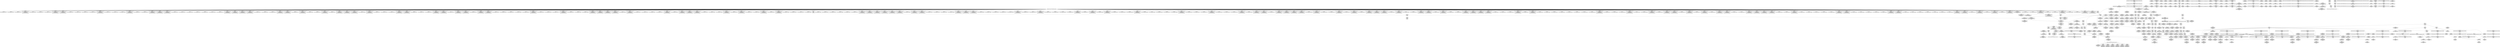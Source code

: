 digraph {
	CE0x556a930 [shape=record,shape=Mrecord,label="{CE0x556a930|selinux_xfrm_state_delete:_tmp3|*SummSink*}"]
	CE0x5567340 [shape=record,shape=Mrecord,label="{CE0x5567340|864:_%struct.xfrm_sec_ctx*,_:_CRE_90,91_}"]
	CE0x55545f0 [shape=record,shape=Mrecord,label="{CE0x55545f0|selinux_xfrm_state_delete:_tmp2}"]
	CE0x5558020 [shape=record,shape=Mrecord,label="{CE0x5558020|864:_%struct.xfrm_sec_ctx*,_:_CRE_184,185_}"]
	CE0x5567400 [shape=record,shape=Mrecord,label="{CE0x5567400|864:_%struct.xfrm_sec_ctx*,_:_CRE_91,92_}"]
	CE0x554e1d0 [shape=record,shape=Mrecord,label="{CE0x554e1d0|i64_1|*Constant*|*SummSource*}"]
	CE0x556add0 [shape=record,shape=Mrecord,label="{CE0x556add0|COLLAPSED:_GCMRE___llvm_gcov_ctr13_internal_global_2_x_i64_zeroinitializer:_elem_0:default:}"]
	CE0x55664e0 [shape=record,shape=Mrecord,label="{CE0x55664e0|864:_%struct.xfrm_sec_ctx*,_:_CRE_768,776_|*MultipleSource*|security/selinux/xfrm.c,394|Function::selinux_xfrm_state_delete&Arg::x::}"]
	CE0x5590430 [shape=record,shape=Mrecord,label="{CE0x5590430|selinux_xfrm_delete:_entry}"]
	CE0x5590330 [shape=record,shape=Mrecord,label="{CE0x5590330|GLOBAL:_selinux_xfrm_delete|*Constant*|*SummSink*}"]
	CE0x557e810 [shape=record,shape=Mrecord,label="{CE0x557e810|get_current227:_tmp4|./arch/x86/include/asm/current.h,14|*SummSource*}"]
	CE0x557a020 [shape=record,shape=Mrecord,label="{CE0x557a020|i64*_getelementptr_inbounds_(_15_x_i64_,_15_x_i64_*___llvm_gcov_ctr25,_i64_0,_i64_8)|*Constant*|*SummSink*}"]
	CE0x555b320 [shape=record,shape=Mrecord,label="{CE0x555b320|864:_%struct.xfrm_sec_ctx*,_:_CRE_352,360_|*MultipleSource*|security/selinux/xfrm.c,394|Function::selinux_xfrm_state_delete&Arg::x::}"]
	CE0x5586470 [shape=record,shape=Mrecord,label="{CE0x5586470|864:_%struct.xfrm_sec_ctx*,_:_CRE_119,120_}"]
	CE0x5573190 [shape=record,shape=Mrecord,label="{CE0x5573190|864:_%struct.xfrm_sec_ctx*,_:_CRE_552,560_|*MultipleSource*|security/selinux/xfrm.c,394|Function::selinux_xfrm_state_delete&Arg::x::}"]
	CE0x556e600 [shape=record,shape=Mrecord,label="{CE0x556e600|864:_%struct.xfrm_sec_ctx*,_:_CRE_167,168_}"]
	CE0x5578df0 [shape=record,shape=Mrecord,label="{CE0x5578df0|i8_1|*Constant*}"]
	CE0x557a300 [shape=record,shape=Mrecord,label="{CE0x557a300|selinux_xfrm_delete:_tmp14|security/selinux/xfrm.c,142|*SummSource*}"]
	CE0x5593dd0 [shape=record,shape=Mrecord,label="{CE0x5593dd0|i32_1|*Constant*|*SummSink*}"]
	CE0x5551170 [shape=record,shape=Mrecord,label="{CE0x5551170|864:_%struct.xfrm_sec_ctx*,_:_CRE_536,544_|*MultipleSource*|security/selinux/xfrm.c,394|Function::selinux_xfrm_state_delete&Arg::x::}"]
	CE0x55656f0 [shape=record,shape=Mrecord,label="{CE0x55656f0|864:_%struct.xfrm_sec_ctx*,_:_CRE_710,711_}"]
	CE0x55a8ff0 [shape=record,shape=Mrecord,label="{CE0x55a8ff0|selinux_xfrm_delete:_tmp23|security/selinux/xfrm.c,144|*SummSource*}"]
	CE0x5550ad0 [shape=record,shape=Mrecord,label="{CE0x5550ad0|864:_%struct.xfrm_sec_ctx*,_:_CRE_504,512_|*MultipleSource*|security/selinux/xfrm.c,394|Function::selinux_xfrm_state_delete&Arg::x::}"]
	CE0x55a0240 [shape=record,shape=Mrecord,label="{CE0x55a0240|i64*_getelementptr_inbounds_(_15_x_i64_,_15_x_i64_*___llvm_gcov_ctr25,_i64_0,_i64_13)|*Constant*|*SummSource*}"]
	CE0x5575360 [shape=record,shape=Mrecord,label="{CE0x5575360|selinux_xfrm_delete:_tmp18|security/selinux/xfrm.c,142|*SummSink*}"]
	CE0x5578b10 [shape=record,shape=Mrecord,label="{CE0x5578b10|selinux_xfrm_delete:_tmp16|security/selinux/xfrm.c,142|*SummSink*}"]
	CE0x554c640 [shape=record,shape=Mrecord,label="{CE0x554c640|i64*_getelementptr_inbounds_(_2_x_i64_,_2_x_i64_*___llvm_gcov_ctr13,_i64_0,_i64_0)|*Constant*|*SummSink*}"]
	CE0x554c7f0 [shape=record,shape=Mrecord,label="{CE0x554c7f0|_call_void_mcount()_#3|*SummSink*}"]
	CE0x557de80 [shape=record,shape=Mrecord,label="{CE0x557de80|864:_%struct.xfrm_sec_ctx*,_:_CRE_864,872_|*MultipleSource*|security/selinux/xfrm.c,394|Function::selinux_xfrm_state_delete&Arg::x::}"]
	CE0x5582bb0 [shape=record,shape=Mrecord,label="{CE0x5582bb0|selinux_xfrm_delete:_bb|*SummSource*}"]
	CE0x554f250 [shape=record,shape=Mrecord,label="{CE0x554f250|selinux_xfrm_state_delete:_bb|*SummSink*}"]
	CE0x55a97c0 [shape=record,shape=Mrecord,label="{CE0x55a97c0|selinux_xfrm_delete:_tmp21|security/selinux/xfrm.c,142}"]
	CE0x5568a10 [shape=record,shape=Mrecord,label="{CE0x5568a10|selinux_xfrm_delete:_tmp1|*SummSource*}"]
	CE0x55dce50 [shape=record,shape=Mrecord,label="{CE0x55dce50|selinux_xfrm_delete:_tmp32|security/selinux/xfrm.c,150|*SummSink*}"]
	CE0x5558890 [shape=record,shape=Mrecord,label="{CE0x5558890|864:_%struct.xfrm_sec_ctx*,_:_CRE_173,174_}"]
	CE0x5551cc0 [shape=record,shape=Mrecord,label="{CE0x5551cc0|864:_%struct.xfrm_sec_ctx*,_:_CRE_182,183_}"]
	CE0x5562120 [shape=record,shape=Mrecord,label="{CE0x5562120|selinux_xfrm_delete:_call|security/selinux/xfrm.c,142|*SummSink*}"]
	CE0x555bab0 [shape=record,shape=Mrecord,label="{CE0x555bab0|selinux_xfrm_delete:_return|*SummSink*}"]
	CE0x5595e60 [shape=record,shape=Mrecord,label="{CE0x5595e60|selinux_xfrm_delete:_tmp19|security/selinux/xfrm.c,142|*SummSource*}"]
	CE0x5563ff0 [shape=record,shape=Mrecord,label="{CE0x5563ff0|864:_%struct.xfrm_sec_ctx*,_:_CRE_648,656_|*MultipleSource*|security/selinux/xfrm.c,394|Function::selinux_xfrm_state_delete&Arg::x::}"]
	CE0x5566d80 [shape=record,shape=Mrecord,label="{CE0x5566d80|864:_%struct.xfrm_sec_ctx*,_:_CRE_76,77_}"]
	CE0x55686e0 [shape=record,shape=Mrecord,label="{CE0x55686e0|864:_%struct.xfrm_sec_ctx*,_:_CRE_73,74_}"]
	CE0x5576c80 [shape=record,shape=Mrecord,label="{CE0x5576c80|selinux_xfrm_delete:_tmp12|security/selinux/xfrm.c,142}"]
	CE0x5576a10 [shape=record,shape=Mrecord,label="{CE0x5576a10|selinux_xfrm_delete:_tmp11|security/selinux/xfrm.c,142|*SummSink*}"]
	CE0x557daa0 [shape=record,shape=Mrecord,label="{CE0x557daa0|864:_%struct.xfrm_sec_ctx*,_:_CRE_848,856_|*MultipleSource*|security/selinux/xfrm.c,394|Function::selinux_xfrm_state_delete&Arg::x::}"]
	CE0x5595c90 [shape=record,shape=Mrecord,label="{CE0x5595c90|_ret_%struct.task_struct.1015*_%tmp4,_!dbg_!27714|./arch/x86/include/asm/current.h,14|*SummSink*}"]
	CE0x5554bf0 [shape=record,shape=Mrecord,label="{CE0x5554bf0|864:_%struct.xfrm_sec_ctx*,_:_CRE_696,697_}"]
	CE0x559e9e0 [shape=record,shape=Mrecord,label="{CE0x559e9e0|i64*_getelementptr_inbounds_(_2_x_i64_,_2_x_i64_*___llvm_gcov_ctr21,_i64_0,_i64_1)|*Constant*|*SummSink*}"]
	CE0x55a1bb0 [shape=record,shape=Mrecord,label="{CE0x55a1bb0|selinux_xfrm_delete:_ctx_sid|security/selinux/xfrm.c,147|*SummSource*}"]
	CE0x555e740 [shape=record,shape=Mrecord,label="{CE0x555e740|i1_true|*Constant*}"]
	CE0x5577ac0 [shape=record,shape=Mrecord,label="{CE0x5577ac0|i64_2|*Constant*}"]
	CE0x557c820 [shape=record,shape=Mrecord,label="{CE0x557c820|i64*_getelementptr_inbounds_(_2_x_i64_,_2_x_i64_*___llvm_gcov_ctr21,_i64_0,_i64_1)|*Constant*|*SummSource*}"]
	CE0x55ddc50 [shape=record,shape=Mrecord,label="{CE0x55ddc50|get_current227:_bb|*SummSink*}"]
	CE0x554f8b0 [shape=record,shape=Mrecord,label="{CE0x554f8b0|864:_%struct.xfrm_sec_ctx*,_:_CRE_276,277_}"]
	CE0x557fd90 [shape=record,shape=Mrecord,label="{CE0x557fd90|selinux_xfrm_delete:_land.lhs.true}"]
	CE0x5592a80 [shape=record,shape=Mrecord,label="{CE0x5592a80|%struct.task_struct.1015*_(%struct.task_struct.1015**)*_asm_movq_%gs:$_1:P_,$0_,_r,im,_dirflag_,_fpsr_,_flags_}"]
	CE0x5590230 [shape=record,shape=Mrecord,label="{CE0x5590230|GLOBAL:_selinux_xfrm_delete|*Constant*|*SummSource*}"]
	CE0x55503b0 [shape=record,shape=Mrecord,label="{CE0x55503b0|864:_%struct.xfrm_sec_ctx*,_:_CRE_452,456_|*MultipleSource*|security/selinux/xfrm.c,394|Function::selinux_xfrm_state_delete&Arg::x::}"]
	CE0x5590690 [shape=record,shape=Mrecord,label="{CE0x5590690|selinux_xfrm_delete:_ctx|Function::selinux_xfrm_delete&Arg::ctx::}"]
	CE0x5569480 [shape=record,shape=Mrecord,label="{CE0x5569480|864:_%struct.xfrm_sec_ctx*,_:_CRE_228,232_|*MultipleSource*|security/selinux/xfrm.c,394|Function::selinux_xfrm_state_delete&Arg::x::}"]
	CE0x5558950 [shape=record,shape=Mrecord,label="{CE0x5558950|864:_%struct.xfrm_sec_ctx*,_:_CRE_174,175_}"]
	CE0x5598d30 [shape=record,shape=Mrecord,label="{CE0x5598d30|i16_39|*Constant*}"]
	CE0x55d4d40 [shape=record,shape=Mrecord,label="{CE0x55d4d40|get_current227:_tmp2}"]
	CE0x5577ce0 [shape=record,shape=Mrecord,label="{CE0x5577ce0|i64_0|*Constant*}"]
	CE0x557e260 [shape=record,shape=Mrecord,label="{CE0x557e260|selinux_xfrm_state_delete:_tmp4|*LoadInst*|security/selinux/xfrm.c,394|*SummSource*}"]
	CE0x55a87a0 [shape=record,shape=Mrecord,label="{CE0x55a87a0|i64_10|*Constant*|*SummSource*}"]
	CE0x5543d20 [shape=record,shape=Mrecord,label="{CE0x5543d20|864:_%struct.xfrm_sec_ctx*,_:_CRE_12,13_}"]
	CE0x554eb70 [shape=record,shape=Mrecord,label="{CE0x554eb70|864:_%struct.xfrm_sec_ctx*,_:_CRE_11,12_}"]
	CE0x5582230 [shape=record,shape=Mrecord,label="{CE0x5582230|selinux_xfrm_delete:_tobool|security/selinux/xfrm.c,142|*SummSink*}"]
	CE0x5567960 [shape=record,shape=Mrecord,label="{CE0x5567960|i64*_getelementptr_inbounds_(_2_x_i64_,_2_x_i64_*___llvm_gcov_ctr13,_i64_0,_i64_1)|*Constant*|*SummSink*}"]
	CE0x55528d0 [shape=record,shape=Mrecord,label="{CE0x55528d0|864:_%struct.xfrm_sec_ctx*,_:_CRE_256,264_|*MultipleSource*|security/selinux/xfrm.c,394|Function::selinux_xfrm_state_delete&Arg::x::}"]
	CE0x5576fa0 [shape=record,shape=Mrecord,label="{CE0x5576fa0|selinux_xfrm_delete:_bb}"]
	CE0x5558390 [shape=record,shape=Mrecord,label="{CE0x5558390|selinux_xfrm_delete:_call|security/selinux/xfrm.c,142}"]
	CE0x556e590 [shape=record,shape=Mrecord,label="{CE0x556e590|864:_%struct.xfrm_sec_ctx*,_:_CRE_166,167_}"]
	CE0x5551b90 [shape=record,shape=Mrecord,label="{CE0x5551b90|864:_%struct.xfrm_sec_ctx*,_:_CRE_177,178_}"]
	CE0x556ac70 [shape=record,shape=Mrecord,label="{CE0x556ac70|864:_%struct.xfrm_sec_ctx*,_:_CRE_124,125_}"]
	CE0x55649a0 [shape=record,shape=Mrecord,label="{CE0x55649a0|864:_%struct.xfrm_sec_ctx*,_:_CRE_688,696_|*MultipleSource*|security/selinux/xfrm.c,394|Function::selinux_xfrm_state_delete&Arg::x::}"]
	CE0x55643d0 [shape=record,shape=Mrecord,label="{CE0x55643d0|864:_%struct.xfrm_sec_ctx*,_:_CRE_664,672_|*MultipleSource*|security/selinux/xfrm.c,394|Function::selinux_xfrm_state_delete&Arg::x::}"]
	CE0x5589920 [shape=record,shape=Mrecord,label="{CE0x5589920|864:_%struct.xfrm_sec_ctx*,_:_CRE_110,111_}"]
	CE0x5569c70 [shape=record,shape=Mrecord,label="{CE0x5569c70|864:_%struct.xfrm_sec_ctx*,_:_CRE_69,70_}"]
	CE0x5575750 [shape=record,shape=Mrecord,label="{CE0x5575750|selinux_xfrm_delete:_call4|security/selinux/xfrm.c,142|*SummSource*}"]
	CE0x554f4e0 [shape=record,shape=Mrecord,label="{CE0x554f4e0|864:_%struct.xfrm_sec_ctx*,_:_CRE_179,180_}"]
	CE0x5565090 [shape=record,shape=Mrecord,label="{CE0x5565090|864:_%struct.xfrm_sec_ctx*,_:_CRE_703,704_}"]
	CE0x5591df0 [shape=record,shape=Mrecord,label="{CE0x5591df0|i64_5|*Constant*|*SummSource*}"]
	CE0x55695d0 [shape=record,shape=Mrecord,label="{CE0x55695d0|864:_%struct.xfrm_sec_ctx*,_:_CRE_232,240_|*MultipleSource*|security/selinux/xfrm.c,394|Function::selinux_xfrm_state_delete&Arg::x::}"]
	CE0x55aa3b0 [shape=record,shape=Mrecord,label="{CE0x55aa3b0|selinux_xfrm_delete:_tmp24|security/selinux/xfrm.c,144}"]
	CE0x554cfb0 [shape=record,shape=Mrecord,label="{CE0x554cfb0|selinux_xfrm_state_delete:_bb}"]
	CE0x554d0d0 [shape=record,shape=Mrecord,label="{CE0x554d0d0|i32_0|*Constant*|*SummSink*}"]
	CE0x55775d0 [shape=record,shape=Mrecord,label="{CE0x55775d0|selinux_xfrm_delete:_if.then6}"]
	CE0x55a1c50 [shape=record,shape=Mrecord,label="{CE0x55a1c50|selinux_xfrm_delete:_ctx_sid|security/selinux/xfrm.c,147|*SummSink*}"]
	CE0x55825e0 [shape=record,shape=Mrecord,label="{CE0x55825e0|i64_3|*Constant*}"]
	CE0x55827a0 [shape=record,shape=Mrecord,label="{CE0x55827a0|_ret_i32_%retval.0,_!dbg_!27751|security/selinux/xfrm.c,150|*SummSource*}"]
	CE0x5564c50 [shape=record,shape=Mrecord,label="{CE0x5564c50|864:_%struct.xfrm_sec_ctx*,_:_CRE_701,702_}"]
	CE0x558e270 [shape=record,shape=Mrecord,label="{CE0x558e270|864:_%struct.xfrm_sec_ctx*,_:_CRE_101,102_}"]
	CE0x55587a0 [shape=record,shape=Mrecord,label="{CE0x55587a0|864:_%struct.xfrm_sec_ctx*,_:_CRE_9,10_}"]
	CE0x5572080 [shape=record,shape=Mrecord,label="{CE0x5572080|_ret_%struct.task_struct.1015*_%tmp4,_!dbg_!27714|./arch/x86/include/asm/current.h,14|*SummSource*}"]
	CE0x557ba10 [shape=record,shape=Mrecord,label="{CE0x557ba10|i64_0|*Constant*|*SummSink*}"]
	CE0x555b690 [shape=record,shape=Mrecord,label="{CE0x555b690|864:_%struct.xfrm_sec_ctx*,_:_CRE_368,376_|*MultipleSource*|security/selinux/xfrm.c,394|Function::selinux_xfrm_state_delete&Arg::x::}"]
	CE0x5556d60 [shape=record,shape=Mrecord,label="{CE0x5556d60|selinux_xfrm_delete:_tmp3|*SummSink*}"]
	CE0x55901c0 [shape=record,shape=Mrecord,label="{CE0x55901c0|GLOBAL:_selinux_xfrm_delete|*Constant*}"]
	CE0x5555860 [shape=record,shape=Mrecord,label="{CE0x5555860|GLOBAL:___llvm_gcov_ctr25|Global_var:__llvm_gcov_ctr25|*SummSource*}"]
	CE0x5575640 [shape=record,shape=Mrecord,label="{CE0x5575640|selinux_xfrm_delete:_call4|security/selinux/xfrm.c,142}"]
	CE0x55ab6e0 [shape=record,shape=Mrecord,label="{CE0x55ab6e0|selinux_xfrm_delete:_tmp26|security/selinux/xfrm.c,145|*SummSource*}"]
	CE0x5565830 [shape=record,shape=Mrecord,label="{CE0x5565830|864:_%struct.xfrm_sec_ctx*,_:_CRE_711,712_}"]
	CE0x5562440 [shape=record,shape=Mrecord,label="{CE0x5562440|GLOBAL:_lockdep_rcu_suspicious|*Constant*|*SummSource*}"]
	CE0x556cb90 [shape=record,shape=Mrecord,label="{CE0x556cb90|864:_%struct.xfrm_sec_ctx*,_:_CRE_281,282_}"]
	CE0x554ecd0 [shape=record,shape=Mrecord,label="{CE0x554ecd0|i32_40|*Constant*|*SummSource*}"]
	CE0x5563a20 [shape=record,shape=Mrecord,label="{CE0x5563a20|864:_%struct.xfrm_sec_ctx*,_:_CRE_628,632_|*MultipleSource*|security/selinux/xfrm.c,394|Function::selinux_xfrm_state_delete&Arg::x::}"]
	CE0x5571c40 [shape=record,shape=Mrecord,label="{CE0x5571c40|selinux_xfrm_state_delete:_x|Function::selinux_xfrm_state_delete&Arg::x::}"]
	CE0x557f100 [shape=record,shape=Mrecord,label="{CE0x557f100|selinux_xfrm_delete:_tmp2}"]
	CE0x555a9f0 [shape=record,shape=Mrecord,label="{CE0x555a9f0|864:_%struct.xfrm_sec_ctx*,_:_CRE_312,320_|*MultipleSource*|security/selinux/xfrm.c,394|Function::selinux_xfrm_state_delete&Arg::x::}"]
	CE0x5582b40 [shape=record,shape=Mrecord,label="{CE0x5582b40|_ret_i32_%call,_!dbg_!27714|security/selinux/xfrm.c,394}"]
	CE0x5544530 [shape=record,shape=Mrecord,label="{CE0x5544530|i64*_getelementptr_inbounds_(_2_x_i64_,_2_x_i64_*___llvm_gcov_ctr13,_i64_0,_i64_1)|*Constant*|*SummSource*}"]
	CE0x557b890 [shape=record,shape=Mrecord,label="{CE0x557b890|GLOBAL:_selinux_xfrm_delete.__warned|Global_var:selinux_xfrm_delete.__warned}"]
	CE0x5579c00 [shape=record,shape=Mrecord,label="{CE0x5579c00|i64*_getelementptr_inbounds_(_15_x_i64_,_15_x_i64_*___llvm_gcov_ctr25,_i64_0,_i64_6)|*Constant*|*SummSource*}"]
	CE0x5573b20 [shape=record,shape=Mrecord,label="{CE0x5573b20|864:_%struct.xfrm_sec_ctx*,_:_CRE_608,612_|*MultipleSource*|security/selinux/xfrm.c,394|Function::selinux_xfrm_state_delete&Arg::x::}"]
	CE0x55746b0 [shape=record,shape=Mrecord,label="{CE0x55746b0|i64*_getelementptr_inbounds_(_15_x_i64_,_15_x_i64_*___llvm_gcov_ctr25,_i64_0,_i64_9)|*Constant*|*SummSink*}"]
	CE0x55dbd60 [shape=record,shape=Mrecord,label="{CE0x55dbd60|selinux_xfrm_delete:_retval.0}"]
	CE0x5559e40 [shape=record,shape=Mrecord,label="{CE0x5559e40|864:_%struct.xfrm_sec_ctx*,_:_CRE_145,146_}"]
	CE0x5564e40 [shape=record,shape=Mrecord,label="{CE0x5564e40|864:_%struct.xfrm_sec_ctx*,_:_CRE_700,701_}"]
	CE0x5563500 [shape=record,shape=Mrecord,label="{CE0x5563500|i64*_getelementptr_inbounds_(_15_x_i64_,_15_x_i64_*___llvm_gcov_ctr25,_i64_0,_i64_9)|*Constant*|*SummSource*}"]
	CE0x55a8a60 [shape=record,shape=Mrecord,label="{CE0x55a8a60|selinux_xfrm_delete:_tmp22|security/selinux/xfrm.c,144|*SummSource*}"]
	CE0x5592550 [shape=record,shape=Mrecord,label="{CE0x5592550|selinux_xfrm_delete:_tmp9|security/selinux/xfrm.c,142}"]
	CE0x5566a10 [shape=record,shape=Mrecord,label="{CE0x5566a10|864:_%struct.xfrm_sec_ctx*,_:_CRE_149,150_}"]
	CE0x5571b40 [shape=record,shape=Mrecord,label="{CE0x5571b40|selinux_xfrm_delete:_tmp15|security/selinux/xfrm.c,142|*SummSource*}"]
	CE0x55850e0 [shape=record,shape=Mrecord,label="{CE0x55850e0|864:_%struct.xfrm_sec_ctx*,_:_CRE_120,121_}"]
	CE0x556abb0 [shape=record,shape=Mrecord,label="{CE0x556abb0|864:_%struct.xfrm_sec_ctx*,_:_CRE_123,124_}"]
	CE0x5581ef0 [shape=record,shape=Mrecord,label="{CE0x5581ef0|selinux_xfrm_delete:_do.end|*SummSink*}"]
	CE0x5557c20 [shape=record,shape=Mrecord,label="{CE0x5557c20|864:_%struct.xfrm_sec_ctx*,_:_CRE_135,136_}"]
	CE0x556fb50 [shape=record,shape=Mrecord,label="{CE0x556fb50|864:_%struct.xfrm_sec_ctx*,_:_CRE_161,162_}"]
	CE0x55641e0 [shape=record,shape=Mrecord,label="{CE0x55641e0|864:_%struct.xfrm_sec_ctx*,_:_CRE_656,664_|*MultipleSource*|security/selinux/xfrm.c,394|Function::selinux_xfrm_state_delete&Arg::x::}"]
	CE0x555bc50 [shape=record,shape=Mrecord,label="{CE0x555bc50|864:_%struct.xfrm_sec_ctx*,_:_CRE_0,8_|*MultipleSource*|security/selinux/xfrm.c,394|Function::selinux_xfrm_state_delete&Arg::x::}"]
	CE0x557d6c0 [shape=record,shape=Mrecord,label="{CE0x557d6c0|864:_%struct.xfrm_sec_ctx*,_:_CRE_832,840_|*MultipleSource*|security/selinux/xfrm.c,394|Function::selinux_xfrm_state_delete&Arg::x::}"]
	CE0x55aa070 [shape=record,shape=Mrecord,label="{CE0x55aa070|selinux_xfrm_delete:_tmp23|security/selinux/xfrm.c,144|*SummSink*}"]
	CE0x5552a50 [shape=record,shape=Mrecord,label="{CE0x5552a50|864:_%struct.xfrm_sec_ctx*,_:_CRE_264,268_|*MultipleSource*|security/selinux/xfrm.c,394|Function::selinux_xfrm_state_delete&Arg::x::}"]
	CE0x55a1870 [shape=record,shape=Mrecord,label="{CE0x55a1870|selinux_xfrm_delete:_tmp30|security/selinux/xfrm.c,147|*SummSink*}"]
	CE0x5582140 [shape=record,shape=Mrecord,label="{CE0x5582140|selinux_xfrm_delete:_tobool|security/selinux/xfrm.c,142}"]
	CE0x5553340 [shape=record,shape=Mrecord,label="{CE0x5553340|864:_%struct.xfrm_sec_ctx*,_:_CRE_130,131_}"]
	CE0x5567510 [shape=record,shape=Mrecord,label="{CE0x5567510|_call_void_mcount()_#3|*SummSource*}"]
	CE0x55a92f0 [shape=record,shape=Mrecord,label="{CE0x55a92f0|selinux_xfrm_delete:_tobool5|security/selinux/xfrm.c,144}"]
	CE0x55904a0 [shape=record,shape=Mrecord,label="{CE0x55904a0|selinux_xfrm_delete:_entry|*SummSource*}"]
	CE0x55608f0 [shape=record,shape=Mrecord,label="{CE0x55608f0|864:_%struct.xfrm_sec_ctx*,_:_CRE_139,140_}"]
	CE0x55652d0 [shape=record,shape=Mrecord,label="{CE0x55652d0|864:_%struct.xfrm_sec_ctx*,_:_CRE_705,706_}"]
	CE0x555e0d0 [shape=record,shape=Mrecord,label="{CE0x555e0d0|i64_5|*Constant*}"]
	CE0x5565ec0 [shape=record,shape=Mrecord,label="{CE0x5565ec0|864:_%struct.xfrm_sec_ctx*,_:_CRE_736,740_|*MultipleSource*|security/selinux/xfrm.c,394|Function::selinux_xfrm_state_delete&Arg::x::}"]
	CE0x5566ec0 [shape=record,shape=Mrecord,label="{CE0x5566ec0|selinux_xfrm_delete:_do.body|*SummSource*}"]
	CE0x55aa630 [shape=record,shape=Mrecord,label="{CE0x55aa630|selinux_xfrm_delete:_tmp24|security/selinux/xfrm.c,144|*SummSink*}"]
	CE0x5575060 [shape=record,shape=Mrecord,label="{CE0x5575060|selinux_xfrm_delete:_tmp18|security/selinux/xfrm.c,142}"]
	CE0x55692f0 [shape=record,shape=Mrecord,label="{CE0x55692f0|864:_%struct.xfrm_sec_ctx*,_:_CRE_224,228_|*MultipleSource*|security/selinux/xfrm.c,394|Function::selinux_xfrm_state_delete&Arg::x::}"]
	CE0x5578970 [shape=record,shape=Mrecord,label="{CE0x5578970|selinux_xfrm_delete:_tmp16|security/selinux/xfrm.c,142|*SummSource*}"]
	CE0x55863b0 [shape=record,shape=Mrecord,label="{CE0x55863b0|864:_%struct.xfrm_sec_ctx*,_:_CRE_118,119_}"]
	CE0x555eed0 [shape=record,shape=Mrecord,label="{CE0x555eed0|%struct.common_audit_data.1017*_null|*Constant*|*SummSource*}"]
	CE0x557f780 [shape=record,shape=Mrecord,label="{CE0x557f780|selinux_xfrm_delete:_if.then6|*SummSink*}"]
	CE0x55597e0 [shape=record,shape=Mrecord,label="{CE0x55597e0|0:_i8,_:_GCMR_selinux_xfrm_delete.__warned_internal_global_i8_0,_section_.data.unlikely_,_align_1:_elem_0:default:}"]
	CE0x5554e70 [shape=record,shape=Mrecord,label="{CE0x5554e70|864:_%struct.xfrm_sec_ctx*,_:_CRE_296,300_|*MultipleSource*|security/selinux/xfrm.c,394|Function::selinux_xfrm_state_delete&Arg::x::}"]
	CE0x5e6d300 [shape=record,shape=Mrecord,label="{CE0x5e6d300|864:_%struct.xfrm_sec_ctx*,_:_CRE_94,95_}"]
	CE0x556aaf0 [shape=record,shape=Mrecord,label="{CE0x556aaf0|864:_%struct.xfrm_sec_ctx*,_:_CRE_131,132_}"]
	CE0x55645c0 [shape=record,shape=Mrecord,label="{CE0x55645c0|864:_%struct.xfrm_sec_ctx*,_:_CRE_672,680_|*MultipleSource*|security/selinux/xfrm.c,394|Function::selinux_xfrm_state_delete&Arg::x::}"]
	CE0x555bb20 [shape=record,shape=Mrecord,label="{CE0x555bb20|i64*_getelementptr_inbounds_(_15_x_i64_,_15_x_i64_*___llvm_gcov_ctr25,_i64_0,_i64_0)|*Constant*}"]
	CE0x55dc830 [shape=record,shape=Mrecord,label="{CE0x55dc830|i64*_getelementptr_inbounds_(_15_x_i64_,_15_x_i64_*___llvm_gcov_ctr25,_i64_0,_i64_14)|*Constant*}"]
	CE0x554d360 [shape=record,shape=Mrecord,label="{CE0x554d360|i32_40|*Constant*}"]
	CE0x55683c0 [shape=record,shape=Mrecord,label="{CE0x55683c0|selinux_xfrm_delete:_if.end7}"]
	CE0x555c1d0 [shape=record,shape=Mrecord,label="{CE0x555c1d0|864:_%struct.xfrm_sec_ctx*,_:_CRE_20,21_}"]
	CE0x55dbdd0 [shape=record,shape=Mrecord,label="{CE0x55dbdd0|_ret_i32_%retval.0,_!dbg_!27728|security/selinux/avc.c,775|*SummSource*}"]
	CE0x55563e0 [shape=record,shape=Mrecord,label="{CE0x55563e0|864:_%struct.xfrm_sec_ctx*,_:_CRE_156,157_|*MultipleSource*|security/selinux/xfrm.c,394|Function::selinux_xfrm_state_delete&Arg::x::}"]
	CE0x557d0f0 [shape=record,shape=Mrecord,label="{CE0x557d0f0|864:_%struct.xfrm_sec_ctx*,_:_CRE_808,816_|*MultipleSource*|security/selinux/xfrm.c,394|Function::selinux_xfrm_state_delete&Arg::x::}"]
	CE0x5573570 [shape=record,shape=Mrecord,label="{CE0x5573570|864:_%struct.xfrm_sec_ctx*,_:_CRE_576,584_|*MultipleSource*|security/selinux/xfrm.c,394|Function::selinux_xfrm_state_delete&Arg::x::}"]
	CE0x5591fd0 [shape=record,shape=Mrecord,label="{CE0x5591fd0|i64_5|*Constant*|*SummSink*}"]
	CE0x55619e0 [shape=record,shape=Mrecord,label="{CE0x55619e0|i8*_getelementptr_inbounds_(_24_x_i8_,_24_x_i8_*_.str244,_i32_0,_i32_0)|*Constant*|*SummSink*}"]
	CE0x555f1a0 [shape=record,shape=Mrecord,label="{CE0x555f1a0|avc_has_perm:_auditdata|Function::avc_has_perm&Arg::auditdata::|*SummSink*}"]
	CE0x5566f80 [shape=record,shape=Mrecord,label="{CE0x5566f80|selinux_xfrm_delete:_do.body|*SummSink*}"]
	CE0x5564cc0 [shape=record,shape=Mrecord,label="{CE0x5564cc0|864:_%struct.xfrm_sec_ctx*,_:_CRE_698,699_}"]
	CE0x5573950 [shape=record,shape=Mrecord,label="{CE0x5573950|864:_%struct.xfrm_sec_ctx*,_:_CRE_600,608_|*MultipleSource*|security/selinux/xfrm.c,394|Function::selinux_xfrm_state_delete&Arg::x::}"]
	CE0x55e1360 [shape=record,shape=Mrecord,label="{CE0x55e1360|COLLAPSED:_GCMRE___llvm_gcov_ctr21_internal_global_2_x_i64_zeroinitializer:_elem_0:default:}"]
	CE0x55b8d30 [shape=record,shape=Mrecord,label="{CE0x55b8d30|avc_has_perm:_ssid|Function::avc_has_perm&Arg::ssid::|*SummSink*}"]
	CE0x55a8190 [shape=record,shape=Mrecord,label="{CE0x55a8190|selinux_xfrm_delete:_tmp20|security/selinux/xfrm.c,142|*SummSource*}"]
	CE0x5543ef0 [shape=record,shape=Mrecord,label="{CE0x5543ef0|864:_%struct.xfrm_sec_ctx*,_:_CRE_13,14_}"]
	CE0x55580e0 [shape=record,shape=Mrecord,label="{CE0x55580e0|864:_%struct.xfrm_sec_ctx*,_:_CRE_185,186_}"]
	CE0x5591870 [shape=record,shape=Mrecord,label="{CE0x5591870|selinux_xfrm_delete:_tmp29|security/selinux/xfrm.c,147|*SummSink*}"]
	CE0x5560830 [shape=record,shape=Mrecord,label="{CE0x5560830|864:_%struct.xfrm_sec_ctx*,_:_CRE_134,135_}"]
	CE0x55671f0 [shape=record,shape=Mrecord,label="{CE0x55671f0|selinux_xfrm_delete:_if.end|*SummSink*}"]
	CE0x5550900 [shape=record,shape=Mrecord,label="{CE0x5550900|864:_%struct.xfrm_sec_ctx*,_:_CRE_472,480_|*MultipleSource*|security/selinux/xfrm.c,394|Function::selinux_xfrm_state_delete&Arg::x::}"]
	CE0x55a8360 [shape=record,shape=Mrecord,label="{CE0x55a8360|i64_11|*Constant*|*SummSource*}"]
	CE0x5596610 [shape=record,shape=Mrecord,label="{CE0x5596610|i32_22|*Constant*|*SummSink*}"]
	CE0x555abe0 [shape=record,shape=Mrecord,label="{CE0x555abe0|864:_%struct.xfrm_sec_ctx*,_:_CRE_320,328_|*MultipleSource*|security/selinux/xfrm.c,394|Function::selinux_xfrm_state_delete&Arg::x::}"]
	CE0x6a609d0 [shape=record,shape=Mrecord,label="{CE0x6a609d0|864:_%struct.xfrm_sec_ctx*,_:_CRE_16,17_}"]
	CE0x5556540 [shape=record,shape=Mrecord,label="{CE0x5556540|864:_%struct.xfrm_sec_ctx*,_:_CRE_77,78_}"]
	CE0x5580150 [shape=record,shape=Mrecord,label="{CE0x5580150|i64*_getelementptr_inbounds_(_15_x_i64_,_15_x_i64_*___llvm_gcov_ctr25,_i64_0,_i64_0)|*Constant*|*SummSource*}"]
	CE0x55851f0 [shape=record,shape=Mrecord,label="{CE0x55851f0|864:_%struct.xfrm_sec_ctx*,_:_CRE_121,122_}"]
	CE0x55574e0 [shape=record,shape=Mrecord,label="{CE0x55574e0|864:_%struct.xfrm_sec_ctx*,_:_CRE_480,484_|*MultipleSource*|security/selinux/xfrm.c,394|Function::selinux_xfrm_state_delete&Arg::x::}"]
	CE0x557d2e0 [shape=record,shape=Mrecord,label="{CE0x557d2e0|864:_%struct.xfrm_sec_ctx*,_:_CRE_816,824_|*MultipleSource*|security/selinux/xfrm.c,394|Function::selinux_xfrm_state_delete&Arg::x::}"]
	CE0x55a3370 [shape=record,shape=Mrecord,label="{CE0x55a3370|4:_i32,_:_CR_0,4_|*MultipleSource*|security/selinux/xfrm.c,147|security/selinux/xfrm.c,142|security/selinux/xfrm.c,142}"]
	CE0x55714a0 [shape=record,shape=Mrecord,label="{CE0x55714a0|864:_%struct.xfrm_sec_ctx*,_:_CRE_17,18_}"]
	CE0x5566100 [shape=record,shape=Mrecord,label="{CE0x5566100|864:_%struct.xfrm_sec_ctx*,_:_CRE_744,752_|*MultipleSource*|security/selinux/xfrm.c,394|Function::selinux_xfrm_state_delete&Arg::x::}"]
	CE0x5570540 [shape=record,shape=Mrecord,label="{CE0x5570540|864:_%struct.xfrm_sec_ctx*,_:_CRE_269,270_|*MultipleSource*|security/selinux/xfrm.c,394|Function::selinux_xfrm_state_delete&Arg::x::}"]
	CE0x55521f0 [shape=record,shape=Mrecord,label="{CE0x55521f0|i8_1|*Constant*|*SummSource*}"]
	CE0x55ab890 [shape=record,shape=Mrecord,label="{CE0x55ab890|get_current227:_tmp1}"]
	CE0x55b8c70 [shape=record,shape=Mrecord,label="{CE0x55b8c70|avc_has_perm:_ssid|Function::avc_has_perm&Arg::ssid::|*SummSource*}"]
	CE0x5566900 [shape=record,shape=Mrecord,label="{CE0x5566900|864:_%struct.xfrm_sec_ctx*,_:_CRE_148,149_}"]
	CE0x555ff60 [shape=record,shape=Mrecord,label="{CE0x555ff60|864:_%struct.xfrm_sec_ctx*,_:_CRE_202,203_|*MultipleSource*|security/selinux/xfrm.c,394|Function::selinux_xfrm_state_delete&Arg::x::}"]
	CE0x557cf00 [shape=record,shape=Mrecord,label="{CE0x557cf00|864:_%struct.xfrm_sec_ctx*,_:_CRE_800,808_|*MultipleSource*|security/selinux/xfrm.c,394|Function::selinux_xfrm_state_delete&Arg::x::}"]
	CE0x55d4db0 [shape=record,shape=Mrecord,label="{CE0x55d4db0|get_current227:_tmp2|*SummSource*}"]
	CE0x559f5e0 [shape=record,shape=Mrecord,label="{CE0x559f5e0|_call_void_mcount()_#3|*SummSource*}"]
	CE0x55581a0 [shape=record,shape=Mrecord,label="{CE0x55581a0|864:_%struct.xfrm_sec_ctx*,_:_CRE_186,187_}"]
	CE0x558bd40 [shape=record,shape=Mrecord,label="{CE0x558bd40|864:_%struct.xfrm_sec_ctx*,_:_CRE_105,106_}"]
	CE0x5561c10 [shape=record,shape=Mrecord,label="{CE0x5561c10|GLOBAL:_lockdep_rcu_suspicious|*Constant*}"]
	CE0x55751c0 [shape=record,shape=Mrecord,label="{CE0x55751c0|selinux_xfrm_delete:_tmp18|security/selinux/xfrm.c,142|*SummSource*}"]
	CE0x55555d0 [shape=record,shape=Mrecord,label="{CE0x55555d0|864:_%struct.xfrm_sec_ctx*,_:_CRE_127,128_}"]
	CE0x557f7f0 [shape=record,shape=Mrecord,label="{CE0x557f7f0|selinux_xfrm_delete:_if.then6|*SummSource*}"]
	CE0x5543680 [shape=record,shape=Mrecord,label="{CE0x5543680|864:_%struct.xfrm_sec_ctx*,_:_CRE_99,100_}"]
	CE0x5579af0 [shape=record,shape=Mrecord,label="{CE0x5579af0|i64*_getelementptr_inbounds_(_15_x_i64_,_15_x_i64_*___llvm_gcov_ctr25,_i64_0,_i64_6)|*Constant*}"]
	CE0x55a2fb0 [shape=record,shape=Mrecord,label="{CE0x55a2fb0|selinux_xfrm_delete:_sid|security/selinux/xfrm.c,147|*SummSource*}"]
	CE0x55aab50 [shape=record,shape=Mrecord,label="{CE0x55aab50|selinux_xfrm_delete:_tmp25|security/selinux/xfrm.c,144|*SummSink*}"]
	CE0x556a0e0 [shape=record,shape=Mrecord,label="{CE0x556a0e0|864:_%struct.xfrm_sec_ctx*,_:_CRE_286,287_}"]
	CE0x559e580 [shape=record,shape=Mrecord,label="{CE0x559e580|get_current227:_tmp|*SummSource*}"]
	CE0x55b7f10 [shape=record,shape=Mrecord,label="{CE0x55b7f10|selinux_xfrm_delete:_call8|security/selinux/xfrm.c,147|*SummSink*}"]
	CE0x5592f30 [shape=record,shape=Mrecord,label="{CE0x5592f30|selinux_xfrm_delete:_tmp29|security/selinux/xfrm.c,147|*SummSource*}"]
	CE0x5553c90 [shape=record,shape=Mrecord,label="{CE0x5553c90|864:_%struct.xfrm_sec_ctx*,_:_CRE_400,408_|*MultipleSource*|security/selinux/xfrm.c,394|Function::selinux_xfrm_state_delete&Arg::x::}"]
	CE0x5555400 [shape=record,shape=Mrecord,label="{CE0x5555400|864:_%struct.xfrm_sec_ctx*,_:_CRE_125,126_}"]
	CE0x5574cb0 [shape=record,shape=Mrecord,label="{CE0x5574cb0|selinux_xfrm_delete:_tmp17|security/selinux/xfrm.c,142|*SummSource*}"]
	CE0x55570d0 [shape=record,shape=Mrecord,label="{CE0x55570d0|_call_void_mcount()_#3|*SummSink*}"]
	CE0x556a220 [shape=record,shape=Mrecord,label="{CE0x556a220|864:_%struct.xfrm_sec_ctx*,_:_CRE_287,288_}"]
	CE0x5588710 [shape=record,shape=Mrecord,label="{CE0x5588710|864:_%struct.xfrm_sec_ctx*,_:_CRE_117,118_}"]
	CE0x5555d60 [shape=record,shape=Mrecord,label="{CE0x5555d60|selinux_xfrm_delete:_tmp5|security/selinux/xfrm.c,142|*SummSource*}"]
	CE0x557e070 [shape=record,shape=Mrecord,label="{CE0x557e070|864:_%struct.xfrm_sec_ctx*,_:_CRE_872,880_|*MultipleSource*|security/selinux/xfrm.c,394|Function::selinux_xfrm_state_delete&Arg::x::}"]
	CE0x556afd0 [shape=record,shape=Mrecord,label="{CE0x556afd0|864:_%struct.xfrm_sec_ctx*,_:_CRE_141,142_}"]
	CE0x55491d0 [shape=record,shape=Mrecord,label="{CE0x55491d0|864:_%struct.xfrm_sec_ctx*,_:_CRE_81,82_}"]
	CE0x55933c0 [shape=record,shape=Mrecord,label="{CE0x55933c0|i32_1|*Constant*|*SummSource*}"]
	CE0x555dd00 [shape=record,shape=Mrecord,label="{CE0x555dd00|GLOBAL:_selinux_xfrm_delete.__warned|Global_var:selinux_xfrm_delete.__warned|*SummSink*}"]
	CE0x5569c00 [shape=record,shape=Mrecord,label="{CE0x5569c00|864:_%struct.xfrm_sec_ctx*,_:_CRE_68,69_}"]
	CE0x5572770 [shape=record,shape=Mrecord,label="{CE0x5572770|selinux_xfrm_delete:_cred|security/selinux/xfrm.c,142}"]
	CE0x5550df0 [shape=record,shape=Mrecord,label="{CE0x5550df0|864:_%struct.xfrm_sec_ctx*,_:_CRE_520,528_|*MultipleSource*|security/selinux/xfrm.c,394|Function::selinux_xfrm_state_delete&Arg::x::}"]
	CE0x6b0e400 [shape=record,shape=Mrecord,label="{CE0x6b0e400|864:_%struct.xfrm_sec_ctx*,_:_CRE_208,212_|*MultipleSource*|security/selinux/xfrm.c,394|Function::selinux_xfrm_state_delete&Arg::x::}"]
	CE0x55a2cc0 [shape=record,shape=Mrecord,label="{CE0x55a2cc0|%struct.task_struct.1015**_bitcast_(%struct.task_struct**_current_task_to_%struct.task_struct.1015**)|*Constant*|*SummSource*}"]
	CE0x555c6e0 [shape=record,shape=Mrecord,label="{CE0x555c6e0|864:_%struct.xfrm_sec_ctx*,_:_CRE_240,248_|*MultipleSource*|security/selinux/xfrm.c,394|Function::selinux_xfrm_state_delete&Arg::x::}"]
	CE0x5570350 [shape=record,shape=Mrecord,label="{CE0x5570350|864:_%struct.xfrm_sec_ctx*,_:_CRE_268,269_|*MultipleSource*|security/selinux/xfrm.c,394|Function::selinux_xfrm_state_delete&Arg::x::}"]
	CE0x557be50 [shape=record,shape=Mrecord,label="{CE0x557be50|selinux_xfrm_delete:_tmp7|security/selinux/xfrm.c,142}"]
	CE0x555e360 [shape=record,shape=Mrecord,label="{CE0x555e360|selinux_xfrm_delete:_tmp9|security/selinux/xfrm.c,142|*SummSink*}"]
	CE0x5559cd0 [shape=record,shape=Mrecord,label="{CE0x5559cd0|get_current227:_tmp1|*SummSink*}"]
	CE0x6c081e0 [shape=record,shape=Mrecord,label="{CE0x6c081e0|864:_%struct.xfrm_sec_ctx*,_:_CRE_85,86_}"]
	CE0x5577b30 [shape=record,shape=Mrecord,label="{CE0x5577b30|i64_2|*Constant*|*SummSource*}"]
	CE0x5574720 [shape=record,shape=Mrecord,label="{CE0x5574720|selinux_xfrm_delete:_tmp17|security/selinux/xfrm.c,142}"]
	CE0x5573cb0 [shape=record,shape=Mrecord,label="{CE0x5573cb0|864:_%struct.xfrm_sec_ctx*,_:_CRE_616,624_|*MultipleSource*|security/selinux/xfrm.c,394|Function::selinux_xfrm_state_delete&Arg::x::}"]
	CE0x556e490 [shape=record,shape=Mrecord,label="{CE0x556e490|864:_%struct.xfrm_sec_ctx*,_:_CRE_163,164_}"]
	CE0x555dbf0 [shape=record,shape=Mrecord,label="{CE0x555dbf0|GLOBAL:_selinux_xfrm_delete.__warned|Global_var:selinux_xfrm_delete.__warned|*SummSource*}"]
	CE0x55953c0 [shape=record,shape=Mrecord,label="{CE0x55953c0|selinux_xfrm_delete:_land.lhs.true2|*SummSink*}"]
	CE0x55a88d0 [shape=record,shape=Mrecord,label="{CE0x55a88d0|i64*_getelementptr_inbounds_(_15_x_i64_,_15_x_i64_*___llvm_gcov_ctr25,_i64_0,_i64_12)|*Constant*|*SummSink*}"]
	CE0x559ee40 [shape=record,shape=Mrecord,label="{CE0x559ee40|_call_void_mcount()_#3|*SummSink*}"]
	CE0x556cc00 [shape=record,shape=Mrecord,label="{CE0x556cc00|864:_%struct.xfrm_sec_ctx*,_:_CRE_278,279_}"]
	CE0x5551770 [shape=record,shape=Mrecord,label="{CE0x5551770|selinux_xfrm_state_delete:_security|security/selinux/xfrm.c,394}"]
	CE0x55b8770 [shape=record,shape=Mrecord,label="{CE0x55b8770|avc_has_perm:_entry|*SummSink*}"]
	CE0x5599160 [shape=record,shape=Mrecord,label="{CE0x5599160|avc_has_perm:_tclass|Function::avc_has_perm&Arg::tclass::|*SummSource*}"]
	CE0x55439b0 [shape=record,shape=Mrecord,label="{CE0x55439b0|i64*_getelementptr_inbounds_(_2_x_i64_,_2_x_i64_*___llvm_gcov_ctr13,_i64_0,_i64_0)|*Constant*|*SummSource*}"]
	CE0x5559910 [shape=record,shape=Mrecord,label="{CE0x5559910|864:_%struct.xfrm_sec_ctx*,_:_CRE_21,22_}"]
	CE0x55a3300 [shape=record,shape=Mrecord,label="{CE0x55a3300|4:_i32,_:_CR_8,12_|*MultipleSource*|security/selinux/xfrm.c,147|security/selinux/xfrm.c,142|security/selinux/xfrm.c,142}"]
	CE0x5558ad0 [shape=record,shape=Mrecord,label="{CE0x5558ad0|864:_%struct.xfrm_sec_ctx*,_:_CRE_176,177_}"]
	CE0x556d330 [shape=record,shape=Mrecord,label="{CE0x556d330|i32_0|*Constant*}"]
	CE0x555fa80 [shape=record,shape=Mrecord,label="{CE0x555fa80|i64*_getelementptr_inbounds_(_2_x_i64_,_2_x_i64_*___llvm_gcov_ctr13,_i64_0,_i64_1)|*Constant*}"]
	CE0x5552390 [shape=record,shape=Mrecord,label="{CE0x5552390|i8_1|*Constant*|*SummSink*}"]
	CE0x55b8050 [shape=record,shape=Mrecord,label="{CE0x55b8050|i32_(i32,_i32,_i16,_i32,_%struct.common_audit_data.1017*)*_bitcast_(i32_(i32,_i32,_i16,_i32,_%struct.common_audit_data.495*)*_avc_has_perm_to_i32_(i32,_i32,_i16,_i32,_%struct.common_audit_data.1017*)*)|*Constant*}"]
	CE0x554c590 [shape=record,shape=Mrecord,label="{CE0x554c590|864:_%struct.xfrm_sec_ctx*,_:_CRE_56,60_|*MultipleSource*|security/selinux/xfrm.c,394|Function::selinux_xfrm_state_delete&Arg::x::}"]
	CE0x5569e30 [shape=record,shape=Mrecord,label="{CE0x5569e30|864:_%struct.xfrm_sec_ctx*,_:_CRE_283,284_}"]
	CE0x55dd620 [shape=record,shape=Mrecord,label="{CE0x55dd620|selinux_xfrm_delete:_tmp33|security/selinux/xfrm.c,150|*SummSource*}"]
	CE0x5567c90 [shape=record,shape=Mrecord,label="{CE0x5567c90|i64_1|*Constant*|*SummSink*}"]
	CE0x55963e0 [shape=record,shape=Mrecord,label="{CE0x55963e0|i32_22|*Constant*|*SummSource*}"]
	CE0x6b0e290 [shape=record,shape=Mrecord,label="{CE0x6b0e290|864:_%struct.xfrm_sec_ctx*,_:_CRE_204,205_|*MultipleSource*|security/selinux/xfrm.c,394|Function::selinux_xfrm_state_delete&Arg::x::}"]
	CE0x559f570 [shape=record,shape=Mrecord,label="{CE0x559f570|_call_void_mcount()_#3}"]
	CE0x559fc10 [shape=record,shape=Mrecord,label="{CE0x559fc10|selinux_xfrm_delete:_tmp27|security/selinux/xfrm.c,145}"]
	CE0x5550030 [shape=record,shape=Mrecord,label="{CE0x5550030|864:_%struct.xfrm_sec_ctx*,_:_CRE_440,448_|*MultipleSource*|security/selinux/xfrm.c,394|Function::selinux_xfrm_state_delete&Arg::x::}"]
	CE0x55682b0 [shape=record,shape=Mrecord,label="{CE0x55682b0|selinux_xfrm_delete:_if.then|*SummSink*}"]
	CE0x555c830 [shape=record,shape=Mrecord,label="{CE0x555c830|864:_%struct.xfrm_sec_ctx*,_:_CRE_248,249_|*MultipleSource*|security/selinux/xfrm.c,394|Function::selinux_xfrm_state_delete&Arg::x::}"]
	CE0x559a730 [shape=record,shape=Mrecord,label="{CE0x559a730|i32_4|*Constant*|*SummSink*}"]
	CE0x5557d00 [shape=record,shape=Mrecord,label="{CE0x5557d00|864:_%struct.xfrm_sec_ctx*,_:_CRE_102,103_}"]
	CE0x55dcde0 [shape=record,shape=Mrecord,label="{CE0x55dcde0|selinux_xfrm_delete:_tmp32|security/selinux/xfrm.c,150|*SummSource*}"]
	CE0x55b7c50 [shape=record,shape=Mrecord,label="{CE0x55b7c50|selinux_xfrm_delete:_call8|security/selinux/xfrm.c,147}"]
	CE0x555a880 [shape=record,shape=Mrecord,label="{CE0x555a880|i32_0|*Constant*}"]
	CE0x6c082a0 [shape=record,shape=Mrecord,label="{CE0x6c082a0|864:_%struct.xfrm_sec_ctx*,_:_CRE_86,87_}"]
	CE0x55435c0 [shape=record,shape=Mrecord,label="{CE0x55435c0|864:_%struct.xfrm_sec_ctx*,_:_CRE_98,99_}"]
	CE0x5570de0 [shape=record,shape=Mrecord,label="{CE0x5570de0|864:_%struct.xfrm_sec_ctx*,_:_CRE_273,274_|*MultipleSource*|security/selinux/xfrm.c,394|Function::selinux_xfrm_state_delete&Arg::x::}"]
	CE0x5543910 [shape=record,shape=Mrecord,label="{CE0x5543910|selinux_xfrm_state_delete:_x|Function::selinux_xfrm_state_delete&Arg::x::|*SummSource*}"]
	CE0x5571bb0 [shape=record,shape=Mrecord,label="{CE0x5571bb0|selinux_xfrm_delete:_tmp15|security/selinux/xfrm.c,142|*SummSink*}"]
	CE0x55680c0 [shape=record,shape=Mrecord,label="{CE0x55680c0|selinux_xfrm_delete:_if.then}"]
	CE0x5577ef0 [shape=record,shape=Mrecord,label="{CE0x5577ef0|selinux_xfrm_delete:_tmp4|security/selinux/xfrm.c,142|*SummSource*}"]
	CE0x5562a80 [shape=record,shape=Mrecord,label="{CE0x5562a80|i32_142|*Constant*|*SummSource*}"]
	CE0x555e9c0 [shape=record,shape=Mrecord,label="{CE0x555e9c0|i1_true|*Constant*|*SummSink*}"]
	CE0x5595290 [shape=record,shape=Mrecord,label="{CE0x5595290|selinux_xfrm_delete:_land.lhs.true2}"]
	"CONST[source:1(input),value:2(dynamic)][purpose:{object}]"
	CE0x5569dc0 [shape=record,shape=Mrecord,label="{CE0x5569dc0|864:_%struct.xfrm_sec_ctx*,_:_CRE_284,285_}"]
	CE0x55a1800 [shape=record,shape=Mrecord,label="{CE0x55a1800|avc_has_perm:_entry}"]
	CE0x557a4a0 [shape=record,shape=Mrecord,label="{CE0x557a4a0|selinux_xfrm_delete:_tmp14|security/selinux/xfrm.c,142|*SummSink*}"]
	CE0x5579140 [shape=record,shape=Mrecord,label="{CE0x5579140|_call_void_lockdep_rcu_suspicious(i8*_getelementptr_inbounds_(_24_x_i8_,_24_x_i8_*_.str244,_i32_0,_i32_0),_i32_142,_i8*_getelementptr_inbounds_(_45_x_i8_,_45_x_i8_*_.str1245,_i32_0,_i32_0))_#10,_!dbg_!27729|security/selinux/xfrm.c,142|*SummSource*}"]
	CE0x5563c10 [shape=record,shape=Mrecord,label="{CE0x5563c10|864:_%struct.xfrm_sec_ctx*,_:_CRE_632,636_|*MultipleSource*|security/selinux/xfrm.c,394|Function::selinux_xfrm_state_delete&Arg::x::}"]
	CE0x5571ad0 [shape=record,shape=Mrecord,label="{CE0x5571ad0|selinux_xfrm_delete:_tmp15|security/selinux/xfrm.c,142}"]
	CE0x5576f30 [shape=record,shape=Mrecord,label="{CE0x5576f30|selinux_xfrm_delete:_tmp12|security/selinux/xfrm.c,142|*SummSink*}"]
	CE0x55a98d0 [shape=record,shape=Mrecord,label="{CE0x55a98d0|selinux_xfrm_delete:_tmp21|security/selinux/xfrm.c,142|*SummSource*}"]
	CE0x55a8e90 [shape=record,shape=Mrecord,label="{CE0x55a8e90|selinux_xfrm_delete:_tmp23|security/selinux/xfrm.c,144}"]
	CE0x556b040 [shape=record,shape=Mrecord,label="{CE0x556b040|864:_%struct.xfrm_sec_ctx*,_:_CRE_143,144_}"]
	CE0x5598bc0 [shape=record,shape=Mrecord,label="{CE0x5598bc0|avc_has_perm:_tsid|Function::avc_has_perm&Arg::tsid::|*SummSink*}"]
	CE0x55490a0 [shape=record,shape=Mrecord,label="{CE0x55490a0|864:_%struct.xfrm_sec_ctx*,_:_CRE_79,80_}"]
	CE0x555e850 [shape=record,shape=Mrecord,label="{CE0x555e850|i1_true|*Constant*|*SummSource*}"]
	CE0x55a8250 [shape=record,shape=Mrecord,label="{CE0x55a8250|i64_11|*Constant*}"]
	CE0x55b84a0 [shape=record,shape=Mrecord,label="{CE0x55b84a0|avc_has_perm:_entry|*SummSource*}"]
	CE0x555ee60 [shape=record,shape=Mrecord,label="{CE0x555ee60|_ret_i32_%retval.0,_!dbg_!27728|security/selinux/avc.c,775}"]
	CE0x5592cd0 [shape=record,shape=Mrecord,label="{CE0x5592cd0|%struct.task_struct.1015**_bitcast_(%struct.task_struct**_current_task_to_%struct.task_struct.1015**)|*Constant*}"]
	CE0x557ffd0 [shape=record,shape=Mrecord,label="{CE0x557ffd0|selinux_xfrm_delete:_do.body}"]
	CE0x55d4f10 [shape=record,shape=Mrecord,label="{CE0x55d4f10|get_current227:_tmp4|./arch/x86/include/asm/current.h,14}"]
	CE0x55dc5a0 [shape=record,shape=Mrecord,label="{CE0x55dc5a0|selinux_xfrm_delete:_retval.0|*SummSink*}"]
	CE0x5556f80 [shape=record,shape=Mrecord,label="{CE0x5556f80|_call_void_mcount()_#3|*SummSource*}"]
	CE0x5595b30 [shape=record,shape=Mrecord,label="{CE0x5595b30|get_current227:_entry|*SummSink*}"]
	CE0x5570940 [shape=record,shape=Mrecord,label="{CE0x5570940|864:_%struct.xfrm_sec_ctx*,_:_CRE_270,271_|*MultipleSource*|security/selinux/xfrm.c,394|Function::selinux_xfrm_state_delete&Arg::x::}"]
	CE0x55a8b70 [shape=record,shape=Mrecord,label="{CE0x55a8b70|selinux_xfrm_delete:_tmp22|security/selinux/xfrm.c,144|*SummSink*}"]
	CE0x55978a0 [shape=record,shape=Mrecord,label="{CE0x55978a0|selinux_xfrm_delete:_tmp13|security/selinux/xfrm.c,142}"]
	CE0x556ef10 [shape=record,shape=Mrecord,label="{CE0x556ef10|864:_%struct.xfrm_sec_ctx*,_:_CRE_190,191_}"]
	CE0x5574e70 [shape=record,shape=Mrecord,label="{CE0x5574e70|get_current227:_entry|*SummSource*}"]
	CE0x557dc90 [shape=record,shape=Mrecord,label="{CE0x557dc90|864:_%struct.xfrm_sec_ctx*,_:_CRE_856,864_|*MultipleSource*|security/selinux/xfrm.c,394|Function::selinux_xfrm_state_delete&Arg::x::}"]
	CE0x55670f0 [shape=record,shape=Mrecord,label="{CE0x55670f0|selinux_xfrm_delete:_if.end|*SummSource*}"]
	CE0x5552060 [shape=record,shape=Mrecord,label="{CE0x5552060|864:_%struct.xfrm_sec_ctx*,_:_CRE_64,65_}"]
	CE0x55a7fe0 [shape=record,shape=Mrecord,label="{CE0x55a7fe0|selinux_xfrm_delete:_tmp20|security/selinux/xfrm.c,142}"]
	CE0x55a1b40 [shape=record,shape=Mrecord,label="{CE0x55a1b40|selinux_xfrm_delete:_ctx_sid|security/selinux/xfrm.c,147}"]
	CE0x5557f60 [shape=record,shape=Mrecord,label="{CE0x5557f60|864:_%struct.xfrm_sec_ctx*,_:_CRE_183,184_}"]
	CE0x5558a10 [shape=record,shape=Mrecord,label="{CE0x5558a10|864:_%struct.xfrm_sec_ctx*,_:_CRE_175,176_}"]
	CE0x55940f0 [shape=record,shape=Mrecord,label="{CE0x55940f0|selinux_xfrm_delete:_sid|security/selinux/xfrm.c,147}"]
	CE0x555e250 [shape=record,shape=Mrecord,label="{CE0x555e250|selinux_xfrm_delete:_tobool1|security/selinux/xfrm.c,142|*SummSink*}"]
	CE0x55ab670 [shape=record,shape=Mrecord,label="{CE0x55ab670|selinux_xfrm_delete:_tmp26|security/selinux/xfrm.c,145}"]
	CE0x692d5d0 [shape=record,shape=Mrecord,label="{CE0x692d5d0|864:_%struct.xfrm_sec_ctx*,_:_CRE_83,84_}"]
	CE0x55a3480 [shape=record,shape=Mrecord,label="{CE0x55a3480|4:_i32,_:_CR_4,8_|*MultipleSource*|security/selinux/xfrm.c,147|security/selinux/xfrm.c,142|security/selinux/xfrm.c,142}"]
	CE0x555c050 [shape=record,shape=Mrecord,label="{CE0x555c050|i64_1|*Constant*}"]
	CE0x55727e0 [shape=record,shape=Mrecord,label="{CE0x55727e0|COLLAPSED:_GCMRE_current_task_external_global_%struct.task_struct*:_elem_0::|security/selinux/xfrm.c,142}"]
	CE0x554beb0 [shape=record,shape=Mrecord,label="{CE0x554beb0|selinux_xfrm_state_delete:_tmp|*SummSource*}"]
	CE0x5576270 [shape=record,shape=Mrecord,label="{CE0x5576270|selinux_xfrm_delete:_tmp10|security/selinux/xfrm.c,142|*SummSource*}"]
	CE0x55a8940 [shape=record,shape=Mrecord,label="{CE0x55a8940|selinux_xfrm_delete:_tmp22|security/selinux/xfrm.c,144}"]
	CE0x5577de0 [shape=record,shape=Mrecord,label="{CE0x5577de0|selinux_xfrm_delete:_tmp4|security/selinux/xfrm.c,142}"]
	CE0x55785f0 [shape=record,shape=Mrecord,label="{CE0x55785f0|i8*_getelementptr_inbounds_(_24_x_i8_,_24_x_i8_*_.str244,_i32_0,_i32_0)|*Constant*}"]
	CE0x555a230 [shape=record,shape=Mrecord,label="{CE0x555a230|864:_%struct.xfrm_sec_ctx*,_:_CRE_8,9_}"]
	CE0x5551d30 [shape=record,shape=Mrecord,label="{CE0x5551d30|864:_%struct.xfrm_sec_ctx*,_:_CRE_180,181_}"]
	CE0x555a5a0 [shape=record,shape=Mrecord,label="{CE0x555a5a0|get_current227:_tmp|*SummSink*}"]
	CE0x557f170 [shape=record,shape=Mrecord,label="{CE0x557f170|selinux_xfrm_delete:_tmp2|*SummSource*}"]
	CE0x558d0d0 [shape=record,shape=Mrecord,label="{CE0x558d0d0|864:_%struct.xfrm_sec_ctx*,_:_CRE_104,105_}"]
	CE0x5e6d480 [shape=record,shape=Mrecord,label="{CE0x5e6d480|864:_%struct.xfrm_sec_ctx*,_:_CRE_96,97_}"]
	CE0x55ab000 [shape=record,shape=Mrecord,label="{CE0x55ab000|i64*_getelementptr_inbounds_(_15_x_i64_,_15_x_i64_*___llvm_gcov_ctr25,_i64_0,_i64_12)|*Constant*|*SummSource*}"]
	CE0x5543e80 [shape=record,shape=Mrecord,label="{CE0x5543e80|864:_%struct.xfrm_sec_ctx*,_:_CRE_15,16_}"]
	CE0x556dd90 [shape=record,shape=Mrecord,label="{CE0x556dd90|selinux_xfrm_state_delete:_tmp3|*SummSource*}"]
	CE0x5592660 [shape=record,shape=Mrecord,label="{CE0x5592660|selinux_xfrm_delete:_tmp9|security/selinux/xfrm.c,142|*SummSource*}"]
	CE0x5558e50 [shape=record,shape=Mrecord,label="{CE0x5558e50|i64*_getelementptr_inbounds_(_15_x_i64_,_15_x_i64_*___llvm_gcov_ctr25,_i64_0,_i64_1)|*Constant*|*SummSource*}"]
	CE0x559a890 [shape=record,shape=Mrecord,label="{CE0x559a890|%struct.common_audit_data.1017*_null|*Constant*}"]
	"CONST[source:0(mediator),value:0(static)][purpose:{operation}]"
	CE0x5551da0 [shape=record,shape=Mrecord,label="{CE0x5551da0|864:_%struct.xfrm_sec_ctx*,_:_CRE_181,182_}"]
	CE0x5574d20 [shape=record,shape=Mrecord,label="{CE0x5574d20|selinux_xfrm_delete:_tmp17|security/selinux/xfrm.c,142|*SummSink*}"]
	CE0x5572cd0 [shape=record,shape=Mrecord,label="{CE0x5572cd0|selinux_xfrm_delete:_tmp19|security/selinux/xfrm.c,142|*SummSink*}"]
	CE0x55dd930 [shape=record,shape=Mrecord,label="{CE0x55dd930|i64*_getelementptr_inbounds_(_2_x_i64_,_2_x_i64_*___llvm_gcov_ctr21,_i64_0,_i64_0)|*Constant*}"]
	CE0x559fdb0 [shape=record,shape=Mrecord,label="{CE0x559fdb0|selinux_xfrm_delete:_tmp27|security/selinux/xfrm.c,145|*SummSource*}"]
	CE0x555b510 [shape=record,shape=Mrecord,label="{CE0x555b510|864:_%struct.xfrm_sec_ctx*,_:_CRE_360,368_|*MultipleSource*|security/selinux/xfrm.c,394|Function::selinux_xfrm_state_delete&Arg::x::}"]
	CE0x554eac0 [shape=record,shape=Mrecord,label="{CE0x554eac0|i64*_getelementptr_inbounds_(_2_x_i64_,_2_x_i64_*___llvm_gcov_ctr13,_i64_0,_i64_0)|*Constant*}"]
	CE0x5567040 [shape=record,shape=Mrecord,label="{CE0x5567040|selinux_xfrm_delete:_if.end}"]
	CE0x555a090 [shape=record,shape=Mrecord,label="{CE0x555a090|get_current227:_tmp1|*SummSource*}"]
	CE0x555b130 [shape=record,shape=Mrecord,label="{CE0x555b130|864:_%struct.xfrm_sec_ctx*,_:_CRE_344,352_|*MultipleSource*|security/selinux/xfrm.c,394|Function::selinux_xfrm_state_delete&Arg::x::}"]
	CE0x5557a50 [shape=record,shape=Mrecord,label="{CE0x5557a50|864:_%struct.xfrm_sec_ctx*,_:_CRE_496,504_|*MultipleSource*|security/selinux/xfrm.c,394|Function::selinux_xfrm_state_delete&Arg::x::}"]
	CE0x5593680 [shape=record,shape=Mrecord,label="{CE0x5593680|selinux_xfrm_delete:_tmp8|security/selinux/xfrm.c,142|*SummSink*}"]
	CE0x55a9750 [shape=record,shape=Mrecord,label="{CE0x55a9750|i64_10|*Constant*|*SummSink*}"]
	CE0x5570790 [shape=record,shape=Mrecord,label="{CE0x5570790|selinux_xfrm_state_delete:_tmp2|*SummSource*}"]
	CE0x55a21d0 [shape=record,shape=Mrecord,label="{CE0x55a21d0|i32_3|*Constant*|*SummSink*}"]
	CE0x5557860 [shape=record,shape=Mrecord,label="{CE0x5557860|864:_%struct.xfrm_sec_ctx*,_:_CRE_488,492_|*MultipleSource*|security/selinux/xfrm.c,394|Function::selinux_xfrm_state_delete&Arg::x::}"]
	CE0x55dd0d0 [shape=record,shape=Mrecord,label="{CE0x55dd0d0|selinux_xfrm_delete:_tmp33|security/selinux/xfrm.c,150|*SummSink*}"]
	CE0x559aa00 [shape=record,shape=Mrecord,label="{CE0x559aa00|avc_has_perm:_requested|Function::avc_has_perm&Arg::requested::|*SummSource*}"]
	CE0x55a8730 [shape=record,shape=Mrecord,label="{CE0x55a8730|i64_10|*Constant*}"]
	CE0x554ff10 [shape=record,shape=Mrecord,label="{CE0x554ff10|864:_%struct.xfrm_sec_ctx*,_:_CRE_436,440_|*MultipleSource*|security/selinux/xfrm.c,394|Function::selinux_xfrm_state_delete&Arg::x::}"]
	CE0x55a75c0 [shape=record,shape=Mrecord,label="{CE0x55a75c0|128:_i8*,_:_CR_128,136_|*MultipleSource*|security/selinux/xfrm.c,142|security/selinux/xfrm.c,142}"]
	CE0x55647b0 [shape=record,shape=Mrecord,label="{CE0x55647b0|864:_%struct.xfrm_sec_ctx*,_:_CRE_680,688_|*MultipleSource*|security/selinux/xfrm.c,394|Function::selinux_xfrm_state_delete&Arg::x::}"]
	CE0x555bf70 [shape=record,shape=Mrecord,label="{CE0x555bf70|selinux_xfrm_delete:_tmp|*SummSink*}"]
	CE0x4e460e0 [shape=record,shape=Mrecord,label="{CE0x4e460e0|864:_%struct.xfrm_sec_ctx*,_:_CRE_93,94_}"]
	CE0x55b7e20 [shape=record,shape=Mrecord,label="{CE0x55b7e20|selinux_xfrm_delete:_call8|security/selinux/xfrm.c,147|*SummSource*}"]
	CE0x557e3e0 [shape=record,shape=Mrecord,label="{CE0x557e3e0|selinux_xfrm_delete:_ctx|Function::selinux_xfrm_delete&Arg::ctx::|*SummSink*}"]
	CE0x5554450 [shape=record,shape=Mrecord,label="{CE0x5554450|864:_%struct.xfrm_sec_ctx*,_:_CRE_428,432_|*MultipleSource*|security/selinux/xfrm.c,394|Function::selinux_xfrm_state_delete&Arg::x::}"]
	CE0x55556f0 [shape=record,shape=Mrecord,label="{CE0x55556f0|i32_40|*Constant*|*SummSink*}"]
	CE0x55803f0 [shape=record,shape=Mrecord,label="{CE0x55803f0|selinux_xfrm_delete:_tmp|*SummSource*}"]
	CE0x55623d0 [shape=record,shape=Mrecord,label="{CE0x55623d0|GLOBAL:_lockdep_rcu_suspicious|*Constant*|*SummSink*}"]
	CE0x55a9390 [shape=record,shape=Mrecord,label="{CE0x55a9390|selinux_xfrm_delete:_tobool5|security/selinux/xfrm.c,144|*SummSource*}"]
	CE0x5569180 [shape=record,shape=Mrecord,label="{CE0x5569180|864:_%struct.xfrm_sec_ctx*,_:_CRE_220,224_|*MultipleSource*|security/selinux/xfrm.c,394|Function::selinux_xfrm_state_delete&Arg::x::}"]
	CE0x5555510 [shape=record,shape=Mrecord,label="{CE0x5555510|864:_%struct.xfrm_sec_ctx*,_:_CRE_126,127_}"]
	CE0x5598390 [shape=record,shape=Mrecord,label="{CE0x5598390|4:_i32,_:_CR_20,24_|*MultipleSource*|security/selinux/xfrm.c,147|security/selinux/xfrm.c,142|security/selinux/xfrm.c,142}"]
	CE0x5566cc0 [shape=record,shape=Mrecord,label="{CE0x5566cc0|864:_%struct.xfrm_sec_ctx*,_:_CRE_75,76_}"]
	CE0x557c7b0 [shape=record,shape=Mrecord,label="{CE0x557c7b0|i64*_getelementptr_inbounds_(_2_x_i64_,_2_x_i64_*___llvm_gcov_ctr21,_i64_0,_i64_1)|*Constant*}"]
	CE0x5551fa0 [shape=record,shape=Mrecord,label="{CE0x5551fa0|864:_%struct.xfrm_sec_ctx*,_:_CRE_23,24_}"]
	CE0x5561fd0 [shape=record,shape=Mrecord,label="{CE0x5561fd0|selinux_xfrm_delete:_call|security/selinux/xfrm.c,142|*SummSource*}"]
	CE0x74c8a10 [shape=record,shape=Mrecord,label="{CE0x74c8a10|864:_%struct.xfrm_sec_ctx*,_:_CRE_88,89_}"]
	CE0x55662f0 [shape=record,shape=Mrecord,label="{CE0x55662f0|864:_%struct.xfrm_sec_ctx*,_:_CRE_752,768_|*MultipleSource*|security/selinux/xfrm.c,394|Function::selinux_xfrm_state_delete&Arg::x::}"]
	CE0x55a0130 [shape=record,shape=Mrecord,label="{CE0x55a0130|i64*_getelementptr_inbounds_(_15_x_i64_,_15_x_i64_*___llvm_gcov_ctr25,_i64_0,_i64_13)|*Constant*}"]
	CE0x5594650 [shape=record,shape=Mrecord,label="{CE0x5594650|selinux_xfrm_delete:_tobool1|security/selinux/xfrm.c,142}"]
	CE0x55a8500 [shape=record,shape=Mrecord,label="{CE0x55a8500|i64_11|*Constant*|*SummSink*}"]
	CE0x5577be0 [shape=record,shape=Mrecord,label="{CE0x5577be0|i64_2|*Constant*|*SummSink*}"]
	CE0x5582570 [shape=record,shape=Mrecord,label="{CE0x5582570|selinux_xfrm_delete:_tmp4|security/selinux/xfrm.c,142|*SummSink*}"]
	CE0x55dd9a0 [shape=record,shape=Mrecord,label="{CE0x55dd9a0|get_current227:_bb}"]
	CE0x554faa0 [shape=record,shape=Mrecord,label="{CE0x554faa0|864:_%struct.xfrm_sec_ctx*,_:_CRE_196,198_|*MultipleSource*|security/selinux/xfrm.c,394|Function::selinux_xfrm_state_delete&Arg::x::}"]
	CE0x5595a30 [shape=record,shape=Mrecord,label="{CE0x5595a30|GLOBAL:_get_current227|*Constant*|*SummSink*}"]
	CE0x5572e10 [shape=record,shape=Mrecord,label="{CE0x5572e10|864:_%struct.xfrm_sec_ctx*,_:_CRE_544,548_|*MultipleSource*|security/selinux/xfrm.c,394|Function::selinux_xfrm_state_delete&Arg::x::}"]
	CE0x5577510 [shape=record,shape=Mrecord,label="{CE0x5577510|selinux_xfrm_delete:_bb|*SummSink*}"]
	CE0x55dc3c0 [shape=record,shape=Mrecord,label="{CE0x55dc3c0|selinux_xfrm_delete:_retval.0|*SummSource*}"]
	CE0x556a4a0 [shape=record,shape=Mrecord,label="{CE0x556a4a0|864:_%struct.xfrm_sec_ctx*,_:_CRE_289,290_}"]
	CE0x5592450 [shape=record,shape=Mrecord,label="{CE0x5592450|selinux_xfrm_delete:_tmp10|security/selinux/xfrm.c,142}"]
	CE0x55b88f0 [shape=record,shape=Mrecord,label="{CE0x55b88f0|avc_has_perm:_requested|Function::avc_has_perm&Arg::requested::|*SummSink*}"]
	CE0x554e330 [shape=record,shape=Mrecord,label="{CE0x554e330|864:_%struct.xfrm_sec_ctx*,_:_CRE_66,67_}"]
	CE0x55654d0 [shape=record,shape=Mrecord,label="{CE0x55654d0|864:_%struct.xfrm_sec_ctx*,_:_CRE_708,709_}"]
	CE0x55768a0 [shape=record,shape=Mrecord,label="{CE0x55768a0|selinux_xfrm_delete:_tmp11|security/selinux/xfrm.c,142|*SummSource*}"]
	CE0x5565020 [shape=record,shape=Mrecord,label="{CE0x5565020|864:_%struct.xfrm_sec_ctx*,_:_CRE_707,708_}"]
	CE0x55744a0 [shape=record,shape=Mrecord,label="{CE0x55744a0|864:_%struct.xfrm_sec_ctx*,_:_CRE_22,23_}"]
	CE0x5570bf0 [shape=record,shape=Mrecord,label="{CE0x5570bf0|864:_%struct.xfrm_sec_ctx*,_:_CRE_272,273_|*MultipleSource*|security/selinux/xfrm.c,394|Function::selinux_xfrm_state_delete&Arg::x::}"]
	CE0x5577270 [shape=record,shape=Mrecord,label="{CE0x5577270|_ret_i32_%call,_!dbg_!27714|security/selinux/xfrm.c,394|*SummSource*}"]
	CE0x559f8d0 [shape=record,shape=Mrecord,label="{CE0x559f8d0|selinux_xfrm_delete:_tmp27|security/selinux/xfrm.c,145|*SummSink*}"]
	CE0x556b0b0 [shape=record,shape=Mrecord,label="{CE0x556b0b0|864:_%struct.xfrm_sec_ctx*,_:_CRE_142,143_}"]
	CE0x557fe50 [shape=record,shape=Mrecord,label="{CE0x557fe50|selinux_xfrm_delete:_land.lhs.true|*SummSource*}"]
	CE0x55862f0 [shape=record,shape=Mrecord,label="{CE0x55862f0|864:_%struct.xfrm_sec_ctx*,_:_CRE_122,123_}"]
	CE0x554c430 [shape=record,shape=Mrecord,label="{CE0x554c430|selinux_xfrm_state_delete:_tmp1|*SummSink*}"]
	CE0x55b8bd0 [shape=record,shape=Mrecord,label="{CE0x55b8bd0|avc_has_perm:_ssid|Function::avc_has_perm&Arg::ssid::}"]
	CE0x55536c0 [shape=record,shape=Mrecord,label="{CE0x55536c0|864:_%struct.xfrm_sec_ctx*,_:_CRE_376,384_|*MultipleSource*|security/selinux/xfrm.c,394|Function::selinux_xfrm_state_delete&Arg::x::}"]
	CE0x55b8110 [shape=record,shape=Mrecord,label="{CE0x55b8110|i32_(i32,_i32,_i16,_i32,_%struct.common_audit_data.1017*)*_bitcast_(i32_(i32,_i32,_i16,_i32,_%struct.common_audit_data.495*)*_avc_has_perm_to_i32_(i32,_i32,_i16,_i32,_%struct.common_audit_data.1017*)*)|*Constant*|*SummSource*}"]
	CE0x5554ab0 [shape=record,shape=Mrecord,label="{CE0x5554ab0|864:_%struct.xfrm_sec_ctx*,_:_CRE_291,292_}"]
	CE0x558be50 [shape=record,shape=Mrecord,label="{CE0x558be50|864:_%struct.xfrm_sec_ctx*,_:_CRE_106,107_}"]
	CE0x55969c0 [shape=record,shape=Mrecord,label="{CE0x55969c0|selinux_xfrm_delete:_security|security/selinux/xfrm.c,142|*SummSink*}"]
	CE0x554f550 [shape=record,shape=Mrecord,label="{CE0x554f550|864:_%struct.xfrm_sec_ctx*,_:_CRE_169,170_}"]
	CE0x5557d70 [shape=record,shape=Mrecord,label="{CE0x5557d70|864:_%struct.xfrm_sec_ctx*,_:_CRE_71,72_}"]
	CE0x555f8b0 [shape=record,shape=Mrecord,label="{CE0x555f8b0|864:_%struct.xfrm_sec_ctx*,_:_CRE_32,40_|*MultipleSource*|security/selinux/xfrm.c,394|Function::selinux_xfrm_state_delete&Arg::x::}"]
	CE0x55a28b0 [shape=record,shape=Mrecord,label="{CE0x55a28b0|selinux_xfrm_delete:_tmp28|security/selinux/xfrm.c,147|*SummSource*}"]
	CE0x5597980 [shape=record,shape=Mrecord,label="{CE0x5597980|selinux_xfrm_delete:_tmp13|security/selinux/xfrm.c,142|*SummSink*}"]
	CE0x555f530 [shape=record,shape=Mrecord,label="{CE0x555f530|avc_has_perm:_auditdata|Function::avc_has_perm&Arg::auditdata::|*SummSource*}"]
	CE0x554f6d0 [shape=record,shape=Mrecord,label="{CE0x554f6d0|864:_%struct.xfrm_sec_ctx*,_:_CRE_171,172_}"]
	CE0x554bd50 [shape=record,shape=Mrecord,label="{CE0x554bd50|i32_0|*Constant*|*SummSource*}"]
	CE0x559a930 [shape=record,shape=Mrecord,label="{CE0x559a930|avc_has_perm:_requested|Function::avc_has_perm&Arg::requested::}"]
	CE0x55791f0 [shape=record,shape=Mrecord,label="{CE0x55791f0|_call_void_lockdep_rcu_suspicious(i8*_getelementptr_inbounds_(_24_x_i8_,_24_x_i8_*_.str244,_i32_0,_i32_0),_i32_142,_i8*_getelementptr_inbounds_(_45_x_i8_,_45_x_i8_*_.str1245,_i32_0,_i32_0))_#10,_!dbg_!27729|security/selinux/xfrm.c,142|*SummSink*}"]
	CE0x55501c0 [shape=record,shape=Mrecord,label="{CE0x55501c0|864:_%struct.xfrm_sec_ctx*,_:_CRE_448,452_|*MultipleSource*|security/selinux/xfrm.c,394|Function::selinux_xfrm_state_delete&Arg::x::}"]
	CE0x554bbe0 [shape=record,shape=Mrecord,label="{CE0x554bbe0|selinux_xfrm_state_delete:_tmp2|*SummSink*}"]
	CE0x5559b60 [shape=record,shape=Mrecord,label="{CE0x5559b60|864:_%struct.xfrm_sec_ctx*,_:_CRE_65,66_}"]
	CE0x5553aa0 [shape=record,shape=Mrecord,label="{CE0x5553aa0|864:_%struct.xfrm_sec_ctx*,_:_CRE_392,400_|*MultipleSource*|security/selinux/xfrm.c,394|Function::selinux_xfrm_state_delete&Arg::x::}"]
	CE0x556efd0 [shape=record,shape=Mrecord,label="{CE0x556efd0|864:_%struct.xfrm_sec_ctx*,_:_CRE_191,192_}"]
	CE0x557bd40 [shape=record,shape=Mrecord,label="{CE0x557bd40|GLOBAL:___llvm_gcov_ctr25|Global_var:__llvm_gcov_ctr25}"]
	CE0x556e420 [shape=record,shape=Mrecord,label="{CE0x556e420|864:_%struct.xfrm_sec_ctx*,_:_CRE_164,165_}"]
	CE0x556cef0 [shape=record,shape=Mrecord,label="{CE0x556cef0|864:_%struct.xfrm_sec_ctx*,_:_CRE_282,283_}"]
	CE0x55685f0 [shape=record,shape=Mrecord,label="{CE0x55685f0|864:_%struct.xfrm_sec_ctx*,_:_CRE_48,56_|*MultipleSource*|security/selinux/xfrm.c,394|Function::selinux_xfrm_state_delete&Arg::x::}"]
	CE0x5598fd0 [shape=record,shape=Mrecord,label="{CE0x5598fd0|i16_39|*Constant*|*SummSink*}"]
	CE0x55698d0 [shape=record,shape=Mrecord,label="{CE0x55698d0|selinux_xfrm_state_delete:_tmp1}"]
	CE0x5569fa0 [shape=record,shape=Mrecord,label="{CE0x5569fa0|864:_%struct.xfrm_sec_ctx*,_:_CRE_285,286_}"]
	"CONST[source:0(mediator),value:2(dynamic)][purpose:{subject}]"
	CE0x5577340 [shape=record,shape=Mrecord,label="{CE0x5577340|_ret_i32_%call,_!dbg_!27714|security/selinux/xfrm.c,394|*SummSink*}"]
	CE0x55dcd70 [shape=record,shape=Mrecord,label="{CE0x55dcd70|selinux_xfrm_delete:_tmp32|security/selinux/xfrm.c,150}"]
	CE0x5565970 [shape=record,shape=Mrecord,label="{CE0x5565970|selinux_xfrm_state_delete:_tmp4|*LoadInst*|security/selinux/xfrm.c,394}"]
	CE0x6c08120 [shape=record,shape=Mrecord,label="{CE0x6c08120|864:_%struct.xfrm_sec_ctx*,_:_CRE_84,85_}"]
	CE0x55968e0 [shape=record,shape=Mrecord,label="{CE0x55968e0|selinux_xfrm_delete:_security|security/selinux/xfrm.c,142}"]
	CE0x556ed90 [shape=record,shape=Mrecord,label="{CE0x556ed90|864:_%struct.xfrm_sec_ctx*,_:_CRE_188,189_}"]
	CE0x558ab30 [shape=record,shape=Mrecord,label="{CE0x558ab30|864:_%struct.xfrm_sec_ctx*,_:_CRE_112,113_}"]
	CE0x55a94b0 [shape=record,shape=Mrecord,label="{CE0x55a94b0|selinux_xfrm_delete:_tobool5|security/selinux/xfrm.c,144|*SummSink*}"]
	CE0x5e6d3c0 [shape=record,shape=Mrecord,label="{CE0x5e6d3c0|864:_%struct.xfrm_sec_ctx*,_:_CRE_95,96_}"]
	CE0x6b0e120 [shape=record,shape=Mrecord,label="{CE0x6b0e120|864:_%struct.xfrm_sec_ctx*,_:_CRE_203,204_|*MultipleSource*|security/selinux/xfrm.c,394|Function::selinux_xfrm_state_delete&Arg::x::}"]
	CE0x5577900 [shape=record,shape=Mrecord,label="{CE0x5577900|i64_3|*Constant*|*SummSink*}"]
	CE0x55a2d30 [shape=record,shape=Mrecord,label="{CE0x55a2d30|%struct.task_struct.1015*_(%struct.task_struct.1015**)*_asm_movq_%gs:$_1:P_,$0_,_r,im,_dirflag_,_fpsr_,_flags_|*SummSink*}"]
	CE0x5568430 [shape=record,shape=Mrecord,label="{CE0x5568430|selinux_xfrm_delete:_if.end7|*SummSource*}"]
	CE0x558abf0 [shape=record,shape=Mrecord,label="{CE0x558abf0|864:_%struct.xfrm_sec_ctx*,_:_CRE_108,109_}"]
	CE0x55887d0 [shape=record,shape=Mrecord,label="{CE0x55887d0|864:_%struct.xfrm_sec_ctx*,_:_CRE_113,114_}"]
	CE0x554f610 [shape=record,shape=Mrecord,label="{CE0x554f610|864:_%struct.xfrm_sec_ctx*,_:_CRE_170,171_}"]
	CE0x557c100 [shape=record,shape=Mrecord,label="{CE0x557c100|selinux_xfrm_delete:_tmp7|security/selinux/xfrm.c,142|*SummSink*}"]
	CE0x5572480 [shape=record,shape=Mrecord,label="{CE0x5572480|i32_78|*Constant*|*SummSource*}"]
	CE0x554f9e0 [shape=record,shape=Mrecord,label="{CE0x554f9e0|864:_%struct.xfrm_sec_ctx*,_:_CRE_194,196_|*MultipleSource*|security/selinux/xfrm.c,394|Function::selinux_xfrm_state_delete&Arg::x::}"]
	CE0x5580380 [shape=record,shape=Mrecord,label="{CE0x5580380|COLLAPSED:_GCMRE___llvm_gcov_ctr25_internal_global_15_x_i64_zeroinitializer:_elem_0:default:}"]
	CE0x5595350 [shape=record,shape=Mrecord,label="{CE0x5595350|selinux_xfrm_delete:_land.lhs.true2|*SummSource*}"]
	CE0x55aa9b0 [shape=record,shape=Mrecord,label="{CE0x55aa9b0|selinux_xfrm_delete:_tmp25|security/selinux/xfrm.c,144|*SummSource*}"]
	CE0x5582810 [shape=record,shape=Mrecord,label="{CE0x5582810|_ret_i32_%retval.0,_!dbg_!27751|security/selinux/xfrm.c,150|*SummSink*}"]
	CE0x55a2920 [shape=record,shape=Mrecord,label="{CE0x55a2920|selinux_xfrm_delete:_tmp28|security/selinux/xfrm.c,147|*SummSink*}"]
	CE0x55628f0 [shape=record,shape=Mrecord,label="{CE0x55628f0|i32_142|*Constant*}"]
	CE0x55e12f0 [shape=record,shape=Mrecord,label="{CE0x55e12f0|get_current227:_tmp}"]
	CE0x5597910 [shape=record,shape=Mrecord,label="{CE0x5597910|selinux_xfrm_delete:_tmp13|security/selinux/xfrm.c,142|*SummSource*}"]
	CE0x554daf0 [shape=record,shape=Mrecord,label="{CE0x554daf0|selinux_xfrm_state_delete:_security|security/selinux/xfrm.c,394|*SummSource*}"]
	CE0x55a2da0 [shape=record,shape=Mrecord,label="{CE0x55a2da0|%struct.task_struct.1015**_bitcast_(%struct.task_struct**_current_task_to_%struct.task_struct.1015**)|*Constant*|*SummSink*}"]
	CE0x556ee50 [shape=record,shape=Mrecord,label="{CE0x556ee50|864:_%struct.xfrm_sec_ctx*,_:_CRE_189,190_}"]
	CE0x55ddab0 [shape=record,shape=Mrecord,label="{CE0x55ddab0|get_current227:_bb|*SummSource*}"]
	CE0x5565190 [shape=record,shape=Mrecord,label="{CE0x5565190|864:_%struct.xfrm_sec_ctx*,_:_CRE_704,705_}"]
	CE0x55995b0 [shape=record,shape=Mrecord,label="{CE0x55995b0|i32_4|*Constant*|*SummSource*}"]
	CE0x55b7290 [shape=record,shape=Mrecord,label="{CE0x55b7290|selinux_xfrm_delete:_tmp31|*LoadInst*|security/selinux/xfrm.c,147}"]
	CE0x5560a20 [shape=record,shape=Mrecord,label="{CE0x5560a20|864:_%struct.xfrm_sec_ctx*,_:_CRE_137,138_}"]
	CE0x5598050 [shape=record,shape=Mrecord,label="{CE0x5598050|4:_i32,_:_CR_12,16_|*MultipleSource*|security/selinux/xfrm.c,147|security/selinux/xfrm.c,142|security/selinux/xfrm.c,142}"]
	CE0x5558d00 [shape=record,shape=Mrecord,label="{CE0x5558d00|i64*_getelementptr_inbounds_(_15_x_i64_,_15_x_i64_*___llvm_gcov_ctr25,_i64_0,_i64_1)|*Constant*}"]
	CE0x5561910 [shape=record,shape=Mrecord,label="{CE0x5561910|i8*_getelementptr_inbounds_(_24_x_i8_,_24_x_i8_*_.str244,_i32_0,_i32_0)|*Constant*|*SummSource*}"]
	CE0x55681b0 [shape=record,shape=Mrecord,label="{CE0x55681b0|selinux_xfrm_delete:_if.then|*SummSource*}"]
	CE0x5574bb0 [shape=record,shape=Mrecord,label="{CE0x5574bb0|i64*_getelementptr_inbounds_(_15_x_i64_,_15_x_i64_*___llvm_gcov_ctr25,_i64_0,_i64_9)|*Constant*}"]
	CE0x554f920 [shape=record,shape=Mrecord,label="{CE0x554f920|864:_%struct.xfrm_sec_ctx*,_:_CRE_192,194_|*MultipleSource*|security/selinux/xfrm.c,394|Function::selinux_xfrm_state_delete&Arg::x::}"]
	CE0x5575e10 [shape=record,shape=Mrecord,label="{CE0x5575e10|get_current227:_entry}"]
	CE0x5576d90 [shape=record,shape=Mrecord,label="{CE0x5576d90|selinux_xfrm_delete:_tmp12|security/selinux/xfrm.c,142|*SummSource*}"]
	CE0x554bca0 [shape=record,shape=Mrecord,label="{CE0x554bca0|864:_%struct.xfrm_sec_ctx*,_:_CRE_67,68_}"]
	CE0x55505a0 [shape=record,shape=Mrecord,label="{CE0x55505a0|864:_%struct.xfrm_sec_ctx*,_:_CRE_456,460_|*MultipleSource*|security/selinux/xfrm.c,394|Function::selinux_xfrm_state_delete&Arg::x::}"]
	CE0x5554070 [shape=record,shape=Mrecord,label="{CE0x5554070|864:_%struct.xfrm_sec_ctx*,_:_CRE_416,424_|*MultipleSource*|security/selinux/xfrm.c,394|Function::selinux_xfrm_state_delete&Arg::x::}"]
	CE0x55725a0 [shape=record,shape=Mrecord,label="{CE0x55725a0|selinux_xfrm_delete:_cred|security/selinux/xfrm.c,142|*SummSink*}"]
	CE0x55a19d0 [shape=record,shape=Mrecord,label="{CE0x55a19d0|i32_3|*Constant*|*SummSource*}"]
	CE0x5589a30 [shape=record,shape=Mrecord,label="{CE0x5589a30|864:_%struct.xfrm_sec_ctx*,_:_CRE_111,112_}"]
	CE0x55dbfb0 [shape=record,shape=Mrecord,label="{CE0x55dbfb0|_ret_i32_%retval.0,_!dbg_!27728|security/selinux/avc.c,775|*SummSink*}"]
	CE0x5550f80 [shape=record,shape=Mrecord,label="{CE0x5550f80|864:_%struct.xfrm_sec_ctx*,_:_CRE_528,536_|*MultipleSource*|security/selinux/xfrm.c,394|Function::selinux_xfrm_state_delete&Arg::x::}"]
	CE0x55584c0 [shape=record,shape=Mrecord,label="{CE0x55584c0|selinux_xfrm_delete:_tmp3}"]
	CE0x55569b0 [shape=record,shape=Mrecord,label="{CE0x55569b0|864:_%struct.xfrm_sec_ctx*,_:_CRE_212,216_|*MultipleSource*|security/selinux/xfrm.c,394|Function::selinux_xfrm_state_delete&Arg::x::}"]
	CE0x5554d30 [shape=record,shape=Mrecord,label="{CE0x5554d30|864:_%struct.xfrm_sec_ctx*,_:_CRE_292,296_|*MultipleSource*|security/selinux/xfrm.c,394|Function::selinux_xfrm_state_delete&Arg::x::}"]
	CE0x5572990 [shape=record,shape=Mrecord,label="{CE0x5572990|selinux_xfrm_delete:_cred|security/selinux/xfrm.c,142|*SummSource*}"]
	CE0x557ff10 [shape=record,shape=Mrecord,label="{CE0x557ff10|selinux_xfrm_delete:_land.lhs.true|*SummSink*}"]
	CE0x5562fc0 [shape=record,shape=Mrecord,label="{CE0x5562fc0|i8*_getelementptr_inbounds_(_45_x_i8_,_45_x_i8_*_.str1245,_i32_0,_i32_0)|*Constant*}"]
	CE0x55a16e0 [shape=record,shape=Mrecord,label="{CE0x55a16e0|selinux_xfrm_delete:_tmp30|security/selinux/xfrm.c,147|*SummSource*}"]
	CE0x5596950 [shape=record,shape=Mrecord,label="{CE0x5596950|selinux_xfrm_delete:_security|security/selinux/xfrm.c,142|*SummSource*}"]
	CE0x555a490 [shape=record,shape=Mrecord,label="{CE0x555a490|selinux_xfrm_state_delete:_security|security/selinux/xfrm.c,394|*SummSink*}"]
	CE0x55a9d10 [shape=record,shape=Mrecord,label="{CE0x55a9d10|%struct.xfrm_sec_ctx*_null|*Constant*|*SummSource*}"]
	CE0x5559af0 [shape=record,shape=Mrecord,label="{CE0x5559af0|864:_%struct.xfrm_sec_ctx*,_:_CRE_40,48_|*MultipleSource*|security/selinux/xfrm.c,394|Function::selinux_xfrm_state_delete&Arg::x::}"]
	CE0x55a9c00 [shape=record,shape=Mrecord,label="{CE0x55a9c00|%struct.xfrm_sec_ctx*_null|*Constant*}"]
	CE0x5564b30 [shape=record,shape=Mrecord,label="{CE0x5564b30|864:_%struct.xfrm_sec_ctx*,_:_CRE_697,698_}"]
	CE0x5563080 [shape=record,shape=Mrecord,label="{CE0x5563080|i8*_getelementptr_inbounds_(_45_x_i8_,_45_x_i8_*_.str1245,_i32_0,_i32_0)|*Constant*|*SummSource*}"]
	CE0x554f440 [shape=record,shape=Mrecord,label="{CE0x554f440|selinux_xfrm_state_delete:_x|Function::selinux_xfrm_state_delete&Arg::x::|*SummSink*}"]
	CE0x5573380 [shape=record,shape=Mrecord,label="{CE0x5573380|864:_%struct.xfrm_sec_ctx*,_:_CRE_560,576_|*MultipleSource*|security/selinux/xfrm.c,394|Function::selinux_xfrm_state_delete&Arg::x::}"]
	CE0x557c610 [shape=record,shape=Mrecord,label="{CE0x557c610|selinux_xfrm_state_delete:_call|security/selinux/xfrm.c,394|*SummSink*}"]
	CE0x556af10 [shape=record,shape=Mrecord,label="{CE0x556af10|864:_%struct.xfrm_sec_ctx*,_:_CRE_138,139_}"]
	CE0x557bb80 [shape=record,shape=Mrecord,label="{CE0x557bb80|GLOBAL:___llvm_gcov_ctr25|Global_var:__llvm_gcov_ctr25|*SummSink*}"]
	CE0x558cf50 [shape=record,shape=Mrecord,label="{CE0x558cf50|864:_%struct.xfrm_sec_ctx*,_:_CRE_107,108_}"]
	CE0x55526e0 [shape=record,shape=Mrecord,label="{CE0x55526e0|864:_%struct.xfrm_sec_ctx*,_:_CRE_252,256_|*MultipleSource*|security/selinux/xfrm.c,394|Function::selinux_xfrm_state_delete&Arg::x::}"]
	CE0x55994d0 [shape=record,shape=Mrecord,label="{CE0x55994d0|i32_4|*Constant*}"]
	CE0x5551c50 [shape=record,shape=Mrecord,label="{CE0x5551c50|864:_%struct.xfrm_sec_ctx*,_:_CRE_178,179_}"]
	CE0x557d4d0 [shape=record,shape=Mrecord,label="{CE0x557d4d0|864:_%struct.xfrm_sec_ctx*,_:_CRE_824,832_|*MultipleSource*|security/selinux/xfrm.c,394|Function::selinux_xfrm_state_delete&Arg::x::}"]
	CE0x558acb0 [shape=record,shape=Mrecord,label="{CE0x558acb0|864:_%struct.xfrm_sec_ctx*,_:_CRE_109,110_}"]
	CE0x5565d30 [shape=record,shape=Mrecord,label="{CE0x5565d30|864:_%struct.xfrm_sec_ctx*,_:_CRE_728,736_|*MultipleSource*|security/selinux/xfrm.c,394|Function::selinux_xfrm_state_delete&Arg::x::}"]
	CE0x555f7f0 [shape=record,shape=Mrecord,label="{CE0x555f7f0|864:_%struct.xfrm_sec_ctx*,_:_CRE_24,32_|*MultipleSource*|security/selinux/xfrm.c,394|Function::selinux_xfrm_state_delete&Arg::x::}"]
	CE0x5558c30 [shape=record,shape=Mrecord,label="{CE0x5558c30|selinux_xfrm_delete:_tmp1|*SummSink*}"]
	CE0x5570a60 [shape=record,shape=Mrecord,label="{CE0x5570a60|864:_%struct.xfrm_sec_ctx*,_:_CRE_271,272_|*MultipleSource*|security/selinux/xfrm.c,394|Function::selinux_xfrm_state_delete&Arg::x::}"]
	CE0x5559850 [shape=record,shape=Mrecord,label="{CE0x5559850|selinux_xfrm_delete:_tmp8|security/selinux/xfrm.c,142|*SummSource*}"]
	CE0x55bcf10 [shape=record,shape=Mrecord,label="{CE0x55bcf10|avc_has_perm:_tsid|Function::avc_has_perm&Arg::tsid::|*SummSource*}"]
	CE0x55493e0 [shape=record,shape=Mrecord,label="{CE0x55493e0|864:_%struct.xfrm_sec_ctx*,_:_CRE_14,15_}"]
	CE0x5556b20 [shape=record,shape=Mrecord,label="{CE0x5556b20|864:_%struct.xfrm_sec_ctx*,_:_CRE_216,220_|*MultipleSource*|security/selinux/xfrm.c,394|Function::selinux_xfrm_state_delete&Arg::x::}"]
	CE0x55e1d50 [shape=record,shape=Mrecord,label="{CE0x55e1d50|i64*_getelementptr_inbounds_(_2_x_i64_,_2_x_i64_*___llvm_gcov_ctr21,_i64_0,_i64_0)|*Constant*|*SummSource*}"]
	CE0x5549110 [shape=record,shape=Mrecord,label="{CE0x5549110|864:_%struct.xfrm_sec_ctx*,_:_CRE_80,81_}"]
	CE0x5559fc0 [shape=record,shape=Mrecord,label="{CE0x5559fc0|864:_%struct.xfrm_sec_ctx*,_:_CRE_147,148_}"]
	CE0x55a00c0 [shape=record,shape=Mrecord,label="{CE0x55a00c0|i64*_getelementptr_inbounds_(_15_x_i64_,_15_x_i64_*___llvm_gcov_ctr25,_i64_0,_i64_13)|*Constant*|*SummSink*}"]
	CE0x554da40 [shape=record,shape=Mrecord,label="{CE0x554da40|i64_1|*Constant*}"]
	CE0x55958a0 [shape=record,shape=Mrecord,label="{CE0x55958a0|GLOBAL:_get_current227|*Constant*|*SummSource*}"]
	CE0x555cb90 [shape=record,shape=Mrecord,label="{CE0x555cb90|864:_%struct.xfrm_sec_ctx*,_:_CRE_250,251_|*MultipleSource*|security/selinux/xfrm.c,394|Function::selinux_xfrm_state_delete&Arg::x::}"]
	CE0x55677d0 [shape=record,shape=Mrecord,label="{CE0x55677d0|_call_void_mcount()_#3}"]
	CE0x5565ab0 [shape=record,shape=Mrecord,label="{CE0x5565ab0|864:_%struct.xfrm_sec_ctx*,_:_CRE_712,720_|*MultipleSource*|security/selinux/xfrm.c,394|Function::selinux_xfrm_state_delete&Arg::x::}"]
	CE0x55ab820 [shape=record,shape=Mrecord,label="{CE0x55ab820|i64_1|*Constant*}"]
	CE0x5543500 [shape=record,shape=Mrecord,label="{CE0x5543500|864:_%struct.xfrm_sec_ctx*,_:_CRE_97,98_}"]
	CE0x555ca00 [shape=record,shape=Mrecord,label="{CE0x555ca00|864:_%struct.xfrm_sec_ctx*,_:_CRE_249,250_|*MultipleSource*|security/selinux/xfrm.c,394|Function::selinux_xfrm_state_delete&Arg::x::}"]
	CE0x5594080 [shape=record,shape=Mrecord,label="{CE0x5594080|selinux_xfrm_delete:_tmp30|security/selinux/xfrm.c,147}"]
	CE0x5595ac0 [shape=record,shape=Mrecord,label="{CE0x5595ac0|i32_78|*Constant*}"]
	CE0x5599200 [shape=record,shape=Mrecord,label="{CE0x5599200|avc_has_perm:_tclass|Function::avc_has_perm&Arg::tclass::|*SummSink*}"]
	CE0x5589af0 [shape=record,shape=Mrecord,label="{CE0x5589af0|864:_%struct.xfrm_sec_ctx*,_:_CRE_140,141_}"]
	CE0x55655b0 [shape=record,shape=Mrecord,label="{CE0x55655b0|864:_%struct.xfrm_sec_ctx*,_:_CRE_709,710_}"]
	CE0x55990f0 [shape=record,shape=Mrecord,label="{CE0x55990f0|avc_has_perm:_tclass|Function::avc_has_perm&Arg::tclass::}"]
	CE0x5590560 [shape=record,shape=Mrecord,label="{CE0x5590560|selinux_xfrm_delete:_entry|*SummSink*}"]
	CE0x5572610 [shape=record,shape=Mrecord,label="{CE0x5572610|i32_78|*Constant*|*SummSink*}"]
	CE0x55de000 [shape=record,shape=Mrecord,label="{CE0x55de000|i64*_getelementptr_inbounds_(_2_x_i64_,_2_x_i64_*___llvm_gcov_ctr21,_i64_0,_i64_0)|*Constant*|*SummSink*}"]
	CE0x55625c0 [shape=record,shape=Mrecord,label="{CE0x55625c0|i32_142|*Constant*|*SummSink*}"]
	CE0x5565bf0 [shape=record,shape=Mrecord,label="{CE0x5565bf0|864:_%struct.xfrm_sec_ctx*,_:_CRE_720,728_|*MultipleSource*|security/selinux/xfrm.c,394|Function::selinux_xfrm_state_delete&Arg::x::}"]
	CE0x555ed10 [shape=record,shape=Mrecord,label="{CE0x555ed10|i64*_getelementptr_inbounds_(_15_x_i64_,_15_x_i64_*___llvm_gcov_ctr25,_i64_0,_i64_8)|*Constant*}"]
	CE0x5557670 [shape=record,shape=Mrecord,label="{CE0x5557670|864:_%struct.xfrm_sec_ctx*,_:_CRE_484,488_|*MultipleSource*|security/selinux/xfrm.c,394|Function::selinux_xfrm_state_delete&Arg::x::}"]
	CE0x5563e00 [shape=record,shape=Mrecord,label="{CE0x5563e00|864:_%struct.xfrm_sec_ctx*,_:_CRE_640,648_|*MultipleSource*|security/selinux/xfrm.c,394|Function::selinux_xfrm_state_delete&Arg::x::}"]
	CE0x5552fa0 [shape=record,shape=Mrecord,label="{CE0x5552fa0|selinux_xfrm_delete:_tmp6|security/selinux/xfrm.c,142|*SummSink*}"]
	CE0x5556320 [shape=record,shape=Mrecord,label="{CE0x5556320|864:_%struct.xfrm_sec_ctx*,_:_CRE_152,156_|*MultipleSource*|security/selinux/xfrm.c,394|Function::selinux_xfrm_state_delete&Arg::x::}"]
	CE0x556c7c0 [shape=record,shape=Mrecord,label="{CE0x556c7c0|864:_%struct.xfrm_sec_ctx*,_:_CRE_10,11_}"]
	CE0x5588890 [shape=record,shape=Mrecord,label="{CE0x5588890|864:_%struct.xfrm_sec_ctx*,_:_CRE_114,115_}"]
	CE0x556b170 [shape=record,shape=Mrecord,label="{CE0x556b170|864:_%struct.xfrm_sec_ctx*,_:_CRE_151,152_}"]
	CE0x5595d00 [shape=record,shape=Mrecord,label="{CE0x5595d00|selinux_xfrm_delete:_tmp19|security/selinux/xfrm.c,142}"]
	CE0x557cb20 [shape=record,shape=Mrecord,label="{CE0x557cb20|864:_%struct.xfrm_sec_ctx*,_:_CRE_784,788_|*MultipleSource*|security/selinux/xfrm.c,394|Function::selinux_xfrm_state_delete&Arg::x::}"]
	CE0x5569b90 [shape=record,shape=Mrecord,label="{CE0x5569b90|864:_%struct.xfrm_sec_ctx*,_:_CRE_70,71_}"]
	CE0x554fea0 [shape=record,shape=Mrecord,label="{CE0x554fea0|864:_%struct.xfrm_sec_ctx*,_:_CRE_432,436_|*MultipleSource*|security/selinux/xfrm.c,394|Function::selinux_xfrm_state_delete&Arg::x::}"]
	CE0x5592240 [shape=record,shape=Mrecord,label="{CE0x5592240|i64_4|*Constant*|*SummSource*}"]
	CE0x5556600 [shape=record,shape=Mrecord,label="{CE0x5556600|864:_%struct.xfrm_sec_ctx*,_:_CRE_78,79_}"]
	CE0x692d510 [shape=record,shape=Mrecord,label="{CE0x692d510|864:_%struct.xfrm_sec_ctx*,_:_CRE_82,83_}"]
	CE0x5592350 [shape=record,shape=Mrecord,label="{CE0x5592350|i64_4|*Constant*|*SummSink*}"]
	CE0x55533b0 [shape=record,shape=Mrecord,label="{CE0x55533b0|864:_%struct.xfrm_sec_ctx*,_:_CRE_133,134_}"]
	CE0x5566ad0 [shape=record,shape=Mrecord,label="{CE0x5566ad0|864:_%struct.xfrm_sec_ctx*,_:_CRE_150,151_}"]
	CE0x558e1b0 [shape=record,shape=Mrecord,label="{CE0x558e1b0|864:_%struct.xfrm_sec_ctx*,_:_CRE_100,101_}"]
	CE0x55b6f50 [shape=record,shape=Mrecord,label="{CE0x55b6f50|4:_i32,_:_CRE_4,8_|*MultipleSource*|*LoadInst*|security/selinux/xfrm.c,394|security/selinux/xfrm.c,147|Function::selinux_xfrm_delete&Arg::ctx::}"]
	CE0x5593240 [shape=record,shape=Mrecord,label="{CE0x5593240|selinux_xfrm_delete:_sid|security/selinux/xfrm.c,147|*SummSink*}"]
	CE0x555b9b0 [shape=record,shape=Mrecord,label="{CE0x555b9b0|selinux_xfrm_delete:_return|*SummSource*}"]
	CE0x5559f00 [shape=record,shape=Mrecord,label="{CE0x5559f00|864:_%struct.xfrm_sec_ctx*,_:_CRE_146,147_}"]
	CE0x557e640 [shape=record,shape=Mrecord,label="{CE0x557e640|selinux_xfrm_state_delete:_call|security/selinux/xfrm.c,394}"]
	CE0x5578810 [shape=record,shape=Mrecord,label="{CE0x5578810|selinux_xfrm_delete:_tmp16|security/selinux/xfrm.c,142}"]
	CE0x5553280 [shape=record,shape=Mrecord,label="{CE0x5553280|864:_%struct.xfrm_sec_ctx*,_:_CRE_129,130_}"]
	CE0x556a820 [shape=record,shape=Mrecord,label="{CE0x556a820|selinux_xfrm_state_delete:_entry|*SummSource*}"]
	CE0x556fcf0 [shape=record,shape=Mrecord,label="{CE0x556fcf0|864:_%struct.xfrm_sec_ctx*,_:_CRE_162,163_}"]
	CE0x55bcde0 [shape=record,shape=Mrecord,label="{CE0x55bcde0|avc_has_perm:_tsid|Function::avc_has_perm&Arg::tsid::}"]
	CE0x555fdf0 [shape=record,shape=Mrecord,label="{CE0x555fdf0|864:_%struct.xfrm_sec_ctx*,_:_CRE_200,202_|*MultipleSource*|security/selinux/xfrm.c,394|Function::selinux_xfrm_state_delete&Arg::x::}"]
	CE0x55793b0 [shape=record,shape=Mrecord,label="{CE0x55793b0|get_current227:_tmp4|./arch/x86/include/asm/current.h,14|*SummSink*}"]
	CE0x55dc9a0 [shape=record,shape=Mrecord,label="{CE0x55dc9a0|i64*_getelementptr_inbounds_(_15_x_i64_,_15_x_i64_*___llvm_gcov_ctr25,_i64_0,_i64_14)|*Constant*|*SummSource*}"]
	CE0x55921d0 [shape=record,shape=Mrecord,label="{CE0x55921d0|i64_4|*Constant*}"]
	CE0x5564fb0 [shape=record,shape=Mrecord,label="{CE0x5564fb0|864:_%struct.xfrm_sec_ctx*,_:_CRE_702,703_}"]
	CE0x555bfe0 [shape=record,shape=Mrecord,label="{CE0x555bfe0|i64*_getelementptr_inbounds_(_15_x_i64_,_15_x_i64_*___llvm_gcov_ctr25,_i64_0,_i64_1)|*Constant*|*SummSink*}"]
	CE0x557a1f0 [shape=record,shape=Mrecord,label="{CE0x557a1f0|selinux_xfrm_delete:_tmp14|security/selinux/xfrm.c,142}"]
	CE0x5595220 [shape=record,shape=Mrecord,label="{CE0x5595220|i64*_getelementptr_inbounds_(_15_x_i64_,_15_x_i64_*___llvm_gcov_ctr25,_i64_0,_i64_0)|*Constant*|*SummSink*}"]
	CE0x5564eb0 [shape=record,shape=Mrecord,label="{CE0x5564eb0|864:_%struct.xfrm_sec_ctx*,_:_CRE_699,700_}"]
	CE0x55531c0 [shape=record,shape=Mrecord,label="{CE0x55531c0|864:_%struct.xfrm_sec_ctx*,_:_CRE_128,129_}"]
	CE0x55776d0 [shape=record,shape=Mrecord,label="{CE0x55776d0|i64_3|*Constant*|*SummSource*}"]
	CE0x5555c20 [shape=record,shape=Mrecord,label="{CE0x5555c20|selinux_xfrm_delete:_tmp5|security/selinux/xfrm.c,142}"]
	CE0x557c930 [shape=record,shape=Mrecord,label="{CE0x557c930|864:_%struct.xfrm_sec_ctx*,_:_CRE_776,784_|*MultipleSource*|security/selinux/xfrm.c,394|Function::selinux_xfrm_state_delete&Arg::x::}"]
	CE0x554c6f0 [shape=record,shape=Mrecord,label="{CE0x554c6f0|selinux_xfrm_state_delete:_bb|*SummSource*}"]
	CE0x5557170 [shape=record,shape=Mrecord,label="{CE0x5557170|864:_%struct.xfrm_sec_ctx*,_:_CRE_18,19_}"]
	CE0x555c0c0 [shape=record,shape=Mrecord,label="{CE0x555c0c0|selinux_xfrm_delete:_tmp1}"]
	CE0x556a360 [shape=record,shape=Mrecord,label="{CE0x556a360|864:_%struct.xfrm_sec_ctx*,_:_CRE_288,289_}"]
	CE0x55f99a0 [shape=record,shape=Mrecord,label="{CE0x55f99a0|get_current227:_tmp3|*SummSource*}"]
	CE0x55538b0 [shape=record,shape=Mrecord,label="{CE0x55538b0|864:_%struct.xfrm_sec_ctx*,_:_CRE_384,392_|*MultipleSource*|security/selinux/xfrm.c,394|Function::selinux_xfrm_state_delete&Arg::x::}"]
	CE0x5555f00 [shape=record,shape=Mrecord,label="{CE0x5555f00|selinux_xfrm_delete:_tmp5|security/selinux/xfrm.c,142|*SummSink*}"]
	CE0x55ab750 [shape=record,shape=Mrecord,label="{CE0x55ab750|selinux_xfrm_delete:_tmp26|security/selinux/xfrm.c,145|*SummSink*}"]
	CE0x5543fb0 [shape=record,shape=Mrecord,label="{CE0x5543fb0|864:_%struct.xfrm_sec_ctx*,_:_CRE_132,133_}"]
	CE0x5554820 [shape=record,shape=Mrecord,label="{CE0x5554820|selinux_xfrm_state_delete:_entry|*SummSink*}"]
	CE0x557b900 [shape=record,shape=Mrecord,label="{CE0x557b900|i64_0|*Constant*|*SummSource*}"]
	CE0x554a920 [shape=record,shape=Mrecord,label="{CE0x554a920|selinux_xfrm_state_delete:_entry}"]
	CE0x55dc1c0 [shape=record,shape=Mrecord,label="{CE0x55dc1c0|i64*_getelementptr_inbounds_(_15_x_i64_,_15_x_i64_*___llvm_gcov_ctr25,_i64_0,_i64_14)|*Constant*|*SummSink*}"]
	CE0x55794c0 [shape=record,shape=Mrecord,label="{CE0x55794c0|%struct.task_struct.1015*_(%struct.task_struct.1015**)*_asm_movq_%gs:$_1:P_,$0_,_r,im,_dirflag_,_fpsr_,_flags_|*SummSource*}"]
	CE0x5590620 [shape=record,shape=Mrecord,label="{CE0x5590620|_ret_i32_%retval.0,_!dbg_!27751|security/selinux/xfrm.c,150}"]
	CE0x55790d0 [shape=record,shape=Mrecord,label="{CE0x55790d0|_call_void_lockdep_rcu_suspicious(i8*_getelementptr_inbounds_(_24_x_i8_,_24_x_i8_*_.str244,_i32_0,_i32_0),_i32_142,_i8*_getelementptr_inbounds_(_45_x_i8_,_45_x_i8_*_.str1245,_i32_0,_i32_0))_#10,_!dbg_!27729|security/selinux/xfrm.c,142}"]
	CE0x5572fa0 [shape=record,shape=Mrecord,label="{CE0x5572fa0|864:_%struct.xfrm_sec_ctx*,_:_CRE_548,552_|*MultipleSource*|security/selinux/xfrm.c,394|Function::selinux_xfrm_state_delete&Arg::x::}"]
	CE0x554d2b0 [shape=record,shape=Mrecord,label="{CE0x554d2b0|selinux_xfrm_state_delete:_tmp|*SummSink*}"]
	CE0x55a2840 [shape=record,shape=Mrecord,label="{CE0x55a2840|selinux_xfrm_delete:_tmp28|security/selinux/xfrm.c,147}"]
	CE0x5596240 [shape=record,shape=Mrecord,label="{CE0x5596240|i32_22|*Constant*}"]
	CE0x5550c60 [shape=record,shape=Mrecord,label="{CE0x5550c60|864:_%struct.xfrm_sec_ctx*,_:_CRE_512,520_|*MultipleSource*|security/selinux/xfrm.c,394|Function::selinux_xfrm_state_delete&Arg::x::}"]
	CE0x5559d80 [shape=record,shape=Mrecord,label="{CE0x5559d80|864:_%struct.xfrm_sec_ctx*,_:_CRE_144,145_}"]
	CE0x5563830 [shape=record,shape=Mrecord,label="{CE0x5563830|864:_%struct.xfrm_sec_ctx*,_:_CRE_624,628_|*MultipleSource*|security/selinux/xfrm.c,394|Function::selinux_xfrm_state_delete&Arg::x::}"]
	CE0x556d660 [shape=record,shape=Mrecord,label="{CE0x556d660|_call_void_mcount()_#3}"]
	CE0x55630f0 [shape=record,shape=Mrecord,label="{CE0x55630f0|i8*_getelementptr_inbounds_(_45_x_i8_,_45_x_i8_*_.str1245,_i32_0,_i32_0)|*Constant*|*SummSink*}"]
	CE0x5576380 [shape=record,shape=Mrecord,label="{CE0x5576380|selinux_xfrm_delete:_tmp10|security/selinux/xfrm.c,142|*SummSink*}"]
	CE0x55774a0 [shape=record,shape=Mrecord,label="{CE0x55774a0|selinux_xfrm_delete:_do.end}"]
	CE0x554f790 [shape=record,shape=Mrecord,label="{CE0x554f790|864:_%struct.xfrm_sec_ctx*,_:_CRE_172,173_}"]
	CE0x557e5d0 [shape=record,shape=Mrecord,label="{CE0x557e5d0|selinux_xfrm_state_delete:_call|security/selinux/xfrm.c,394|*SummSource*}"]
	CE0x5553e80 [shape=record,shape=Mrecord,label="{CE0x5553e80|864:_%struct.xfrm_sec_ctx*,_:_CRE_408,416_|*MultipleSource*|security/selinux/xfrm.c,394|Function::selinux_xfrm_state_delete&Arg::x::}"]
	CE0x5560960 [shape=record,shape=Mrecord,label="{CE0x5560960|864:_%struct.xfrm_sec_ctx*,_:_CRE_136,137_}"]
	CE0x5575d00 [shape=record,shape=Mrecord,label="{CE0x5575d00|GLOBAL:_get_current227|*Constant*}"]
	CE0x5552e30 [shape=record,shape=Mrecord,label="{CE0x5552e30|selinux_xfrm_delete:_tmp6|security/selinux/xfrm.c,142|*SummSource*}"]
	CE0x55932b0 [shape=record,shape=Mrecord,label="{CE0x55932b0|i32_1|*Constant*}"]
	CE0x5574280 [shape=record,shape=Mrecord,label="{CE0x5574280|selinux_xfrm_delete:_tobool|security/selinux/xfrm.c,142|*SummSource*}"]
	CE0x5552d20 [shape=record,shape=Mrecord,label="{CE0x5552d20|selinux_xfrm_delete:_tmp6|security/selinux/xfrm.c,142}"]
	CE0x55a8120 [shape=record,shape=Mrecord,label="{CE0x55a8120|selinux_xfrm_delete:_tmp20|security/selinux/xfrm.c,142|*SummSink*}"]
	CE0x557d8b0 [shape=record,shape=Mrecord,label="{CE0x557d8b0|864:_%struct.xfrm_sec_ctx*,_:_CRE_840,848_|*MultipleSource*|security/selinux/xfrm.c,394|Function::selinux_xfrm_state_delete&Arg::x::}"]
	CE0x55585d0 [shape=record,shape=Mrecord,label="{CE0x55585d0|selinux_xfrm_delete:_tmp3|*SummSource*}"]
	CE0x55b7450 [shape=record,shape=Mrecord,label="{CE0x55b7450|selinux_xfrm_delete:_tmp31|*LoadInst*|security/selinux/xfrm.c,147|*SummSource*}"]
	CE0x5550770 [shape=record,shape=Mrecord,label="{CE0x5550770|864:_%struct.xfrm_sec_ctx*,_:_CRE_464,472_|*MultipleSource*|security/selinux/xfrm.c,394|Function::selinux_xfrm_state_delete&Arg::x::}"]
	CE0x5557e30 [shape=record,shape=Mrecord,label="{CE0x5557e30|864:_%struct.xfrm_sec_ctx*,_:_CRE_72,73_}"]
	CE0x555b900 [shape=record,shape=Mrecord,label="{CE0x555b900|selinux_xfrm_delete:_return}"]
	CE0x557c470 [shape=record,shape=Mrecord,label="{CE0x557c470|selinux_xfrm_delete:_do.end|*SummSource*}"]
	CE0x55aaef0 [shape=record,shape=Mrecord,label="{CE0x55aaef0|i64*_getelementptr_inbounds_(_15_x_i64_,_15_x_i64_*___llvm_gcov_ctr25,_i64_0,_i64_12)|*Constant*}"]
	CE0x5592d90 [shape=record,shape=Mrecord,label="{CE0x5592d90|selinux_xfrm_delete:_tmp29|security/selinux/xfrm.c,147}"]
	CE0x557e450 [shape=record,shape=Mrecord,label="{CE0x557e450|selinux_xfrm_state_delete:_tmp4|*LoadInst*|security/selinux/xfrm.c,394|*SummSink*}"]
	CE0x556ca10 [shape=record,shape=Mrecord,label="{CE0x556ca10|864:_%struct.xfrm_sec_ctx*,_:_CRE_277,278_}"]
	CE0x55a1a40 [shape=record,shape=Mrecord,label="{CE0x55a1a40|i32_3|*Constant*}"]
	CE0x5573760 [shape=record,shape=Mrecord,label="{CE0x5573760|864:_%struct.xfrm_sec_ctx*,_:_CRE_584,600_|*MultipleSource*|security/selinux/xfrm.c,394|Function::selinux_xfrm_state_delete&Arg::x::}"]
	CE0x5570f60 [shape=record,shape=Mrecord,label="{CE0x5570f60|864:_%struct.xfrm_sec_ctx*,_:_CRE_274,276_|*MultipleSource*|security/selinux/xfrm.c,394|Function::selinux_xfrm_state_delete&Arg::x::}"]
	CE0x557cd10 [shape=record,shape=Mrecord,label="{CE0x557cd10|864:_%struct.xfrm_sec_ctx*,_:_CRE_792,800_|*MultipleSource*|security/selinux/xfrm.c,394|Function::selinux_xfrm_state_delete&Arg::x::}"]
	CE0x555e140 [shape=record,shape=Mrecord,label="{CE0x555e140|selinux_xfrm_delete:_tobool1|security/selinux/xfrm.c,142|*SummSource*}"]
	CE0x555f020 [shape=record,shape=Mrecord,label="{CE0x555f020|%struct.common_audit_data.1017*_null|*Constant*|*SummSink*}"]
	CE0x555ed80 [shape=record,shape=Mrecord,label="{CE0x555ed80|i64*_getelementptr_inbounds_(_15_x_i64_,_15_x_i64_*___llvm_gcov_ctr25,_i64_0,_i64_8)|*Constant*|*SummSource*}"]
	CE0x554ce50 [shape=record,shape=Mrecord,label="{CE0x554ce50|selinux_xfrm_state_delete:_tmp1|*SummSource*}"]
	CE0x55f9ab0 [shape=record,shape=Mrecord,label="{CE0x55f9ab0|get_current227:_tmp3|*SummSink*}"]
	CE0x5554fb0 [shape=record,shape=Mrecord,label="{CE0x5554fb0|864:_%struct.xfrm_sec_ctx*,_:_CRE_300,304_|*MultipleSource*|security/selinux/xfrm.c,394|Function::selinux_xfrm_state_delete&Arg::x::}"]
	"CONST[source:0(mediator),value:2(dynamic)][purpose:{object}]"
	CE0x5559770 [shape=record,shape=Mrecord,label="{CE0x5559770|selinux_xfrm_delete:_tmp8|security/selinux/xfrm.c,142}"]
	CE0x556fc80 [shape=record,shape=Mrecord,label="{CE0x556fc80|864:_%struct.xfrm_sec_ctx*,_:_CRE_165,166_}"]
	CE0x558d010 [shape=record,shape=Mrecord,label="{CE0x558d010|864:_%struct.xfrm_sec_ctx*,_:_CRE_103,104_}"]
	CE0x5555140 [shape=record,shape=Mrecord,label="{CE0x5555140|864:_%struct.xfrm_sec_ctx*,_:_CRE_304,312_|*MultipleSource*|security/selinux/xfrm.c,394|Function::selinux_xfrm_state_delete&Arg::x::}"]
	CE0x5587610 [shape=record,shape=Mrecord,label="{CE0x5587610|864:_%struct.xfrm_sec_ctx*,_:_CRE_116,117_}"]
	CE0x555f3c0 [shape=record,shape=Mrecord,label="{CE0x555f3c0|avc_has_perm:_auditdata|Function::avc_has_perm&Arg::auditdata::}"]
	CE0x557bf60 [shape=record,shape=Mrecord,label="{CE0x557bf60|selinux_xfrm_delete:_tmp7|security/selinux/xfrm.c,142|*SummSource*}"]
	CE0x5598e60 [shape=record,shape=Mrecord,label="{CE0x5598e60|i16_39|*Constant*|*SummSource*}"]
	CE0x5567280 [shape=record,shape=Mrecord,label="{CE0x5567280|864:_%struct.xfrm_sec_ctx*,_:_CRE_89,90_}"]
	CE0x5587500 [shape=record,shape=Mrecord,label="{CE0x5587500|864:_%struct.xfrm_sec_ctx*,_:_CRE_115,116_}"]
	CE0x55d4e20 [shape=record,shape=Mrecord,label="{CE0x55d4e20|get_current227:_tmp2|*SummSink*}"]
	CE0x5598210 [shape=record,shape=Mrecord,label="{CE0x5598210|4:_i32,_:_CR_16,20_|*MultipleSource*|security/selinux/xfrm.c,147|security/selinux/xfrm.c,142|security/selinux/xfrm.c,142}"]
	CE0x55a99b0 [shape=record,shape=Mrecord,label="{CE0x55a99b0|selinux_xfrm_delete:_tmp21|security/selinux/xfrm.c,142|*SummSink*}"]
	CE0x55764f0 [shape=record,shape=Mrecord,label="{CE0x55764f0|i64*_getelementptr_inbounds_(_15_x_i64_,_15_x_i64_*___llvm_gcov_ctr25,_i64_0,_i64_6)|*Constant*|*SummSink*}"]
	CE0x55b8280 [shape=record,shape=Mrecord,label="{CE0x55b8280|i32_(i32,_i32,_i16,_i32,_%struct.common_audit_data.1017*)*_bitcast_(i32_(i32,_i32,_i16,_i32,_%struct.common_audit_data.495*)*_avc_has_perm_to_i32_(i32,_i32,_i16,_i32,_%struct.common_audit_data.1017*)*)|*Constant*|*SummSink*}"]
	CE0x556cd80 [shape=record,shape=Mrecord,label="{CE0x556cd80|864:_%struct.xfrm_sec_ctx*,_:_CRE_280,281_}"]
	CE0x5565410 [shape=record,shape=Mrecord,label="{CE0x5565410|864:_%struct.xfrm_sec_ctx*,_:_CRE_706,707_}"]
	CE0x554fbf0 [shape=record,shape=Mrecord,label="{CE0x554fbf0|864:_%struct.xfrm_sec_ctx*,_:_CRE_198,200_|*MultipleSource*|security/selinux/xfrm.c,394|Function::selinux_xfrm_state_delete&Arg::x::}"]
	CE0x5554260 [shape=record,shape=Mrecord,label="{CE0x5554260|864:_%struct.xfrm_sec_ctx*,_:_CRE_424,428_|*MultipleSource*|security/selinux/xfrm.c,394|Function::selinux_xfrm_state_delete&Arg::x::}"]
	CE0x5544060 [shape=record,shape=Mrecord,label="{CE0x5544060|selinux_xfrm_state_delete:_tmp}"]
	CE0x74c8950 [shape=record,shape=Mrecord,label="{CE0x74c8950|864:_%struct.xfrm_sec_ctx*,_:_CRE_87,88_}"]
	CE0x5554970 [shape=record,shape=Mrecord,label="{CE0x5554970|864:_%struct.xfrm_sec_ctx*,_:_CRE_290,291_}"]
	CE0x5580310 [shape=record,shape=Mrecord,label="{CE0x5580310|selinux_xfrm_delete:_tmp}"]
	CE0x55aa8a0 [shape=record,shape=Mrecord,label="{CE0x55aa8a0|selinux_xfrm_delete:_tmp25|security/selinux/xfrm.c,144}"]
	CE0x5576200 [shape=record,shape=Mrecord,label="{CE0x5576200|selinux_xfrm_delete:_tmp11|security/selinux/xfrm.c,142}"]
	CE0x5590750 [shape=record,shape=Mrecord,label="{CE0x5590750|selinux_xfrm_delete:_ctx|Function::selinux_xfrm_delete&Arg::ctx::|*SummSource*}"]
	CE0x5558260 [shape=record,shape=Mrecord,label="{CE0x5558260|864:_%struct.xfrm_sec_ctx*,_:_CRE_187,188_}"]
	CE0x5556260 [shape=record,shape=Mrecord,label="{CE0x5556260|864:_%struct.xfrm_sec_ctx*,_:_CRE_160,161_}"]
	CE0x557f1e0 [shape=record,shape=Mrecord,label="{CE0x557f1e0|selinux_xfrm_delete:_tmp2|*SummSink*}"]
	CE0x55687a0 [shape=record,shape=Mrecord,label="{CE0x55687a0|864:_%struct.xfrm_sec_ctx*,_:_CRE_74,75_}"]
	CE0x55dd480 [shape=record,shape=Mrecord,label="{CE0x55dd480|selinux_xfrm_delete:_tmp33|security/selinux/xfrm.c,150}"]
	CE0x555adb0 [shape=record,shape=Mrecord,label="{CE0x555adb0|864:_%struct.xfrm_sec_ctx*,_:_CRE_328,336_|*MultipleSource*|security/selinux/xfrm.c,394|Function::selinux_xfrm_state_delete&Arg::x::}"]
	CE0x55b7610 [shape=record,shape=Mrecord,label="{CE0x55b7610|selinux_xfrm_delete:_tmp31|*LoadInst*|security/selinux/xfrm.c,147|*SummSink*}"]
	CE0x555af40 [shape=record,shape=Mrecord,label="{CE0x555af40|864:_%struct.xfrm_sec_ctx*,_:_CRE_336,344_|*MultipleSource*|security/selinux/xfrm.c,394|Function::selinux_xfrm_state_delete&Arg::x::}"]
	CE0x55a9eb0 [shape=record,shape=Mrecord,label="{CE0x55a9eb0|%struct.xfrm_sec_ctx*_null|*Constant*|*SummSink*}"]
	CE0x555c160 [shape=record,shape=Mrecord,label="{CE0x555c160|864:_%struct.xfrm_sec_ctx*,_:_CRE_19,20_}"]
	CE0x55f9900 [shape=record,shape=Mrecord,label="{CE0x55f9900|get_current227:_tmp3}"]
	CE0x4e46020 [shape=record,shape=Mrecord,label="{CE0x4e46020|864:_%struct.xfrm_sec_ctx*,_:_CRE_92,93_}"]
	CE0x5571f70 [shape=record,shape=Mrecord,label="{CE0x5571f70|_ret_%struct.task_struct.1015*_%tmp4,_!dbg_!27714|./arch/x86/include/asm/current.h,14}"]
	CE0x5571cb0 [shape=record,shape=Mrecord,label="{CE0x5571cb0|selinux_xfrm_state_delete:_tmp3}"]
	CE0x555b840 [shape=record,shape=Mrecord,label="{CE0x555b840|selinux_xfrm_delete:_if.end7|*SummSink*}"]
	CE0x55aa4c0 [shape=record,shape=Mrecord,label="{CE0x55aa4c0|selinux_xfrm_delete:_tmp24|security/selinux/xfrm.c,144|*SummSource*}"]
	CE0x556e6c0 [shape=record,shape=Mrecord,label="{CE0x556e6c0|864:_%struct.xfrm_sec_ctx*,_:_CRE_168,169_}"]
	CE0x55758f0 [shape=record,shape=Mrecord,label="{CE0x55758f0|selinux_xfrm_delete:_call4|security/selinux/xfrm.c,142|*SummSink*}"]
	CE0x556cdf0 [shape=record,shape=Mrecord,label="{CE0x556cdf0|864:_%struct.xfrm_sec_ctx*,_:_CRE_279,280_}"]
	"CONST[source:1(input),value:2(dynamic)][purpose:{object}]" -> CE0x556e590
	"CONST[source:1(input),value:2(dynamic)][purpose:{object}]" -> CE0x5554fb0
	CE0x556add0 -> CE0x55545f0
	CE0x55a8190 -> CE0x55a7fe0
	CE0x5580380 -> CE0x55a2840
	"CONST[source:1(input),value:2(dynamic)][purpose:{object}]" -> CE0x557cf00
	CE0x5567040 -> CE0x55671f0
	CE0x555c0c0 -> CE0x5580380
	CE0x55aa3b0 -> CE0x55aa630
	CE0x557f170 -> CE0x557f100
	"CONST[source:1(input),value:2(dynamic)][purpose:{object}]" -> CE0x55863b0
	CE0x5562fc0 -> CE0x55630f0
	CE0x557e640 -> CE0x5582b40
	"CONST[source:1(input),value:2(dynamic)][purpose:{object}]" -> CE0x5543ef0
	CE0x55a8940 -> CE0x55a8e90
	"CONST[source:1(input),value:2(dynamic)][purpose:{object}]" -> CE0x55569b0
	"CONST[source:1(input),value:2(dynamic)][purpose:{object}]" -> CE0x555bc50
	"CONST[source:1(input),value:2(dynamic)][purpose:{object}]" -> CE0x556ca10
	"CONST[source:1(input),value:2(dynamic)][purpose:{object}]" -> CE0x557daa0
	"CONST[source:1(input),value:2(dynamic)][purpose:{object}]" -> CE0x555fdf0
	"CONST[source:1(input),value:2(dynamic)][purpose:{object}]" -> CE0x55656f0
	"CONST[source:1(input),value:2(dynamic)][purpose:{object}]" -> CE0x55714a0
	"CONST[source:1(input),value:2(dynamic)][purpose:{object}]" -> CE0x557d6c0
	"CONST[source:1(input),value:2(dynamic)][purpose:{object}]" -> CE0x55533b0
	CE0x55940f0 -> CE0x5594080
	CE0x5592550 -> CE0x555e360
	CE0x55a87a0 -> CE0x55a8730
	CE0x5572080 -> CE0x5571f70
	CE0x55a28b0 -> CE0x55a2840
	CE0x55994d0 -> CE0x559a730
	CE0x55aa4c0 -> CE0x55aa3b0
	"CONST[source:0(mediator),value:2(dynamic)][purpose:{subject}]" -> CE0x5598050
	CE0x55a8a60 -> CE0x55a8940
	CE0x55a8250 -> CE0x55a8500
	"CONST[source:1(input),value:2(dynamic)][purpose:{object}]" -> CE0x5e6d480
	CE0x5544060 -> CE0x554d2b0
	CE0x55f9900 -> CE0x55f9ab0
	CE0x55901c0 -> CE0x5590330
	"CONST[source:1(input),value:2(dynamic)][purpose:{object}]" -> CE0x692d510
	"CONST[source:1(input),value:2(dynamic)][purpose:{object}]" -> CE0x554fea0
	CE0x55825e0 -> CE0x5577de0
	CE0x55921d0 -> CE0x5592550
	CE0x559f5e0 -> CE0x559f570
	CE0x55677d0 -> CE0x554c7f0
	CE0x55a2fb0 -> CE0x55940f0
	CE0x555eed0 -> CE0x559a890
	CE0x5595290 -> CE0x55953c0
	CE0x5563080 -> CE0x5562fc0
	CE0x55a7fe0 -> CE0x55a8120
	"CONST[source:1(input),value:2(dynamic)][purpose:{object}]" -> CE0x55654d0
	"CONST[source:1(input),value:2(dynamic)][purpose:{object}]" -> CE0x555c1d0
	"CONST[source:1(input),value:2(dynamic)][purpose:{object}]" -> CE0x5570de0
	CE0x5590430 -> CE0x5590560
	CE0x559a930 -> CE0x55b88f0
	"CONST[source:1(input),value:2(dynamic)][purpose:{object}]" -> CE0x55555d0
	"CONST[source:1(input),value:2(dynamic)][purpose:{object}]" -> CE0x5555140
	CE0x5590690 -> CE0x557e3e0
	"CONST[source:1(input),value:2(dynamic)][purpose:{object}]" -> CE0x555af40
	CE0x5577ac0 -> CE0x5577de0
	"CONST[source:1(input),value:2(dynamic)][purpose:{object}]" -> CE0x557d2e0
	"CONST[source:1(input),value:2(dynamic)][purpose:{object}]" -> CE0x55531c0
	"CONST[source:1(input),value:2(dynamic)][purpose:{object}]" -> CE0x55580e0
	CE0x557c7b0 -> CE0x559e9e0
	CE0x55b7610 -> "CONST[source:0(mediator),value:2(dynamic)][purpose:{object}]"
	"CONST[source:1(input),value:2(dynamic)][purpose:{object}]" -> CE0x55643d0
	"CONST[source:1(input),value:2(dynamic)][purpose:{object}]" -> CE0x556efd0
	CE0x5578810 -> CE0x5578b10
	CE0x55ab670 -> CE0x559fc10
	"CONST[source:1(input),value:2(dynamic)][purpose:{object}]" -> CE0x5558950
	"CONST[source:1(input),value:2(dynamic)][purpose:{object}]" -> CE0x5564eb0
	CE0x55a8730 -> CE0x55a9750
	"CONST[source:1(input),value:2(dynamic)][purpose:{object}]" -> CE0x55664e0
	CE0x5576200 -> CE0x5576c80
	CE0x555c050 -> CE0x557a1f0
	CE0x55dd9a0 -> CE0x55ddc50
	CE0x5590620 -> CE0x557e640
	"CONST[source:1(input),value:2(dynamic)][purpose:{object}]" -> CE0x5560a20
	"CONST[source:1(input),value:2(dynamic)][purpose:{object}]" -> CE0x5563c10
	"CONST[source:1(input),value:2(dynamic)][purpose:{object}]" -> CE0x556ac70
	CE0x55585d0 -> CE0x55584c0
	CE0x55b7c50 -> CE0x55b7f10
	CE0x554e1d0 -> CE0x55ab820
	"CONST[source:1(input),value:2(dynamic)][purpose:{object}]" -> CE0x557de80
	CE0x557de80 -> CE0x5565970
	CE0x555c050 -> CE0x557be50
	CE0x55aa3b0 -> CE0x55aa8a0
	CE0x55e1360 -> CE0x55e12f0
	"CONST[source:1(input),value:2(dynamic)][purpose:{object}]" -> CE0x557cb20
	CE0x55776d0 -> CE0x55825e0
	CE0x5582b40 -> CE0x5577340
	CE0x5577b30 -> CE0x5577ac0
	CE0x5580380 -> CE0x55978a0
	"CONST[source:1(input),value:2(dynamic)][purpose:{object}]" -> CE0x6b0e400
	"CONST[source:1(input),value:2(dynamic)][purpose:{object}]" -> CE0x5543d20
	"CONST[source:1(input),value:2(dynamic)][purpose:{object}]" -> CE0x5565ec0
	"CONST[source:1(input),value:2(dynamic)][purpose:{object}]" -> CE0x5569fa0
	CE0x5558d00 -> CE0x555bfe0
	"CONST[source:1(input),value:2(dynamic)][purpose:{object}]" -> CE0x558e1b0
	CE0x55545f0 -> CE0x554bbe0
	CE0x555c050 -> CE0x555c0c0
	CE0x559e580 -> CE0x55e12f0
	CE0x55a2840 -> CE0x5592d90
	"CONST[source:1(input),value:2(dynamic)][purpose:{object}]" -> CE0x55587a0
	CE0x557fe50 -> CE0x557fd90
	CE0x556d330 -> CE0x55dbd60
	CE0x5594650 -> CE0x555e250
	CE0x5592550 -> CE0x5592450
	CE0x55a0130 -> CE0x55a2840
	CE0x5595d00 -> CE0x55968e0
	CE0x557c7b0 -> CE0x55d4d40
	CE0x5580310 -> CE0x555bf70
	"CONST[source:1(input),value:2(dynamic)][purpose:{object}]" -> CE0x55491d0
	"CONST[source:1(input),value:2(dynamic)][purpose:{object}]" -> CE0x558abf0
	"CONST[source:1(input),value:2(dynamic)][purpose:{object}]" -> CE0x5551da0
	CE0x5582140 -> CE0x5577de0
	CE0x5576c80 -> CE0x5580380
	"CONST[source:1(input),value:2(dynamic)][purpose:{object}]" -> CE0x5554d30
	CE0x55680c0 -> CE0x55682b0
	CE0x5592660 -> CE0x5592550
	CE0x5555c20 -> CE0x5555f00
	CE0x5561fd0 -> CE0x5558390
	"CONST[source:1(input),value:2(dynamic)][purpose:{object}]" -> CE0x5553280
	"CONST[source:1(input),value:2(dynamic)][purpose:{object}]" -> CE0x5564cc0
	CE0x5599160 -> CE0x55990f0
	"CONST[source:1(input),value:2(dynamic)][purpose:{object}]" -> CE0x5551b90
	"CONST[source:1(input),value:2(dynamic)][purpose:{object}]" -> CE0x5565190
	CE0x5577ef0 -> CE0x5577de0
	CE0x55b7e20 -> CE0x55b7c50
	CE0x5596240 -> CE0x55968e0
	CE0x55dc830 -> CE0x55dc1c0
	CE0x555c050 -> CE0x55dd480
	CE0x5544060 -> CE0x55698d0
	"CONST[source:1(input),value:2(dynamic)][purpose:{object}]" -> CE0x5557670
	CE0x55751c0 -> CE0x5575060
	"CONST[source:1(input),value:2(dynamic)][purpose:{object}]" -> CE0x5554ab0
	"CONST[source:1(input),value:2(dynamic)][purpose:{object}]" -> CE0x556e490
	CE0x554ecd0 -> CE0x554d360
	"CONST[source:1(input),value:2(dynamic)][purpose:{object}]" -> CE0x5567340
	CE0x55a9390 -> CE0x55a92f0
	CE0x5565970 -> CE0x5590690
	"CONST[source:1(input),value:2(dynamic)][purpose:{object}]" -> CE0x556afd0
	CE0x555c050 -> CE0x5575060
	CE0x559fdb0 -> CE0x559fc10
	"CONST[source:1(input),value:2(dynamic)][purpose:{object}]" -> CE0x556fc80
	CE0x5579c00 -> CE0x5579af0
	"CONST[source:1(input),value:2(dynamic)][purpose:{object}]" -> CE0x558be50
	CE0x554eac0 -> CE0x554c640
	CE0x554bd50 -> CE0x556d330
	CE0x55a1bb0 -> CE0x55a1b40
	CE0x5575640 -> CE0x5572770
	"CONST[source:1(input),value:2(dynamic)][purpose:{object}]" -> CE0x5569180
	"CONST[source:1(input),value:2(dynamic)][purpose:{object}]" -> CE0x5572fa0
	"CONST[source:1(input),value:2(dynamic)][purpose:{object}]" -> CE0x55662f0
	CE0x55a1a40 -> CE0x55a21d0
	"CONST[source:1(input),value:2(dynamic)][purpose:{object}]" -> CE0x4e460e0
	CE0x55a75c0 -> CE0x55a7fe0
	CE0x55e12f0 -> CE0x55ab890
	CE0x5596240 -> CE0x5596610
	CE0x55a8360 -> CE0x55a8250
	CE0x55521f0 -> CE0x5578df0
	CE0x5580380 -> CE0x55dcd70
	CE0x55ab820 -> CE0x55f9900
	CE0x557b890 -> CE0x5559770
	CE0x554c6f0 -> CE0x554cfb0
	"CONST[source:1(input),value:2(dynamic)][purpose:{object}]" -> CE0x556a4a0
	"CONST[source:1(input),value:2(dynamic)][purpose:{object}]" -> CE0x5559d80
	CE0x5590230 -> CE0x55901c0
	CE0x55727e0 -> CE0x5595d00
	CE0x55a9c00 -> CE0x55a92f0
	"CONST[source:1(input),value:2(dynamic)][purpose:{object}]" -> CE0x55695d0
	"CONST[source:1(input),value:2(dynamic)][purpose:{object}]" -> CE0x556fb50
	"CONST[source:1(input),value:2(dynamic)][purpose:{object}]" -> CE0x5e6d300
	CE0x559aa00 -> CE0x559a930
	CE0x557a1f0 -> CE0x557a4a0
	CE0x557a300 -> CE0x557a1f0
	CE0x5571b40 -> CE0x5571ad0
	"CONST[source:1(input),value:2(dynamic)][purpose:{object}]" -> CE0x555ff60
	CE0x55978a0 -> CE0x557a1f0
	CE0x5591df0 -> CE0x555e0d0
	CE0x5598e60 -> CE0x5598d30
	"CONST[source:1(input),value:2(dynamic)][purpose:{object}]" -> CE0x55581a0
	"CONST[source:1(input),value:2(dynamic)][purpose:{object}]" -> CE0x555ca00
	CE0x55a8ff0 -> CE0x55a8e90
	CE0x55a1b40 -> CE0x55a1c50
	"CONST[source:1(input),value:2(dynamic)][purpose:{object}]" -> CE0x557c930
	CE0x55a8e90 -> CE0x55aa3b0
	"CONST[source:0(mediator),value:2(dynamic)][purpose:{subject}]" -> CE0x55a98d0
	CE0x55958a0 -> CE0x5575d00
	CE0x559a890 -> CE0x555f3c0
	CE0x5595ac0 -> CE0x5572610
	CE0x55bcf10 -> CE0x55bcde0
	"CONST[source:1(input),value:2(dynamic)][purpose:{object}]" -> CE0x554f8b0
	CE0x55e1360 -> CE0x55d4d40
	"CONST[source:1(input),value:2(dynamic)][purpose:{object}]" -> CE0x557cd10
	"CONST[source:1(input),value:2(dynamic)][purpose:{object}]" -> CE0x554bca0
	"CONST[source:1(input),value:2(dynamic)][purpose:{object}]" -> CE0x5586470
	CE0x55a9d10 -> CE0x55a9c00
	CE0x557bd40 -> CE0x557bb80
	CE0x5561c10 -> CE0x55623d0
	CE0x55b7290 -> CE0x55b7610
	"CONST[source:1(input),value:2(dynamic)][purpose:{object}]" -> CE0x555b510
	"CONST[source:1(input),value:2(dynamic)][purpose:{object}]" -> CE0x5566cc0
	CE0x5577ac0 -> CE0x5577be0
	"CONST[source:1(input),value:2(dynamic)][purpose:{object}]" -> CE0x6c082a0
	CE0x5576c80 -> CE0x5576f30
	"CONST[source:1(input),value:2(dynamic)][purpose:{object}]" -> CE0x556b170
	CE0x55d4d40 -> CE0x55d4e20
	"CONST[source:1(input),value:2(dynamic)][purpose:{object}]" -> CE0x5573760
	CE0x555fa80 -> CE0x55545f0
	CE0x5574bb0 -> CE0x5574720
	CE0x5597910 -> CE0x55978a0
	CE0x55a19d0 -> CE0x55a1a40
	CE0x5559770 -> CE0x5594650
	CE0x555ed10 -> CE0x557a020
	CE0x554ce50 -> CE0x55698d0
	"CONST[source:1(input),value:2(dynamic)][purpose:{object}]" -> CE0x556b040
	CE0x55a8250 -> CE0x55a8940
	CE0x55dbd60 -> CE0x55dc5a0
	"CONST[source:1(input),value:2(dynamic)][purpose:{object}]" -> CE0x5558260
	"CONST[source:1(input),value:2(dynamic)][purpose:{object}]" -> CE0x556ed90
	"CONST[source:1(input),value:2(dynamic)][purpose:{object}]" -> CE0x5569e30
	"CONST[source:1(input),value:2(dynamic)][purpose:{object}]" -> CE0x554c590
	"CONST[source:1(input),value:2(dynamic)][purpose:{object}]" -> CE0x55655b0
	"CONST[source:1(input),value:2(dynamic)][purpose:{object}]" -> CE0x556af10
	CE0x556a820 -> CE0x554a920
	"CONST[source:1(input),value:2(dynamic)][purpose:{object}]" -> CE0x556cb90
	CE0x557f100 -> CE0x55584c0
	"CONST[source:1(input),value:2(dynamic)][purpose:{object}]" -> CE0x5566d80
	"CONST[source:1(input),value:2(dynamic)][purpose:{object}]" -> CE0x5563830
	CE0x5558390 -> CE0x5582140
	CE0x5572770 -> CE0x5595d00
	CE0x555b9b0 -> CE0x555b900
	CE0x5576270 -> CE0x5592450
	CE0x5562a80 -> CE0x55628f0
	CE0x5572990 -> CE0x5572770
	CE0x55a92f0 -> CE0x55a94b0
	CE0x55932b0 -> CE0x5593dd0
	"CONST[source:1(input),value:2(dynamic)][purpose:{object}]" -> CE0x5563ff0
	CE0x555c050 -> CE0x5592d90
	CE0x55dd480 -> CE0x5580380
	"CONST[source:1(input),value:2(dynamic)][purpose:{object}]" -> CE0x5570540
	"CONST[source:1(input),value:2(dynamic)][purpose:{object}]" -> CE0x554f790
	CE0x5559770 -> CE0x5593680
	"CONST[source:1(input),value:2(dynamic)][purpose:{object}]" -> CE0x558e270
	CE0x5571ad0 -> CE0x5578810
	CE0x55aa8a0 -> CE0x5580380
	"CONST[source:1(input),value:2(dynamic)][purpose:{object}]" -> CE0x5543fb0
	"CONST[source:1(input),value:2(dynamic)][purpose:{object}]" -> CE0x5557860
	CE0x5590690 -> CE0x55a92f0
	CE0x5551770 -> CE0x555a490
	CE0x55dbd60 -> CE0x5590620
	"CONST[source:1(input),value:2(dynamic)][purpose:{object}]" -> CE0x5565ab0
	"CONST[source:1(input),value:2(dynamic)][purpose:{object}]" -> CE0x557d8b0
	CE0x557b890 -> CE0x555dd00
	"CONST[source:1(input),value:2(dynamic)][purpose:{object}]" -> CE0x5552060
	CE0x557fd90 -> CE0x557ff10
	CE0x55b7290 -> CE0x55bcde0
	CE0x554da40 -> CE0x5571cb0
	CE0x5582bb0 -> CE0x5576fa0
	"CONST[source:0(mediator),value:2(dynamic)][purpose:{subject}]" -> CE0x5598210
	"CONST[source:1(input),value:2(dynamic)][purpose:{object}]" -> CE0x5565830
	CE0x55b8050 -> CE0x55b8280
	CE0x557be50 -> CE0x557c100
	"CONST[source:1(input),value:2(dynamic)][purpose:{object}]" -> CE0x5564fb0
	CE0x554bd50 -> CE0x555a880
	CE0x55785f0 -> CE0x55619e0
	CE0x555ee60 -> CE0x55b7c50
	CE0x55dd930 -> CE0x55e12f0
	"CONST[source:1(input),value:2(dynamic)][purpose:{object}]" -> CE0x55686e0
	CE0x556dd90 -> CE0x5571cb0
	CE0x5578df0 -> CE0x55597e0
	CE0x5592cd0 -> CE0x55727e0
	"CONST[source:1(input),value:2(dynamic)][purpose:{object}]" -> CE0x555a230
	CE0x5558e50 -> CE0x5558d00
	"CONST[source:1(input),value:2(dynamic)][purpose:{object}]" -> CE0x558bd40
	CE0x555a880 -> CE0x5551770
	CE0x557f7f0 -> CE0x55775d0
	CE0x55ab670 -> CE0x55ab750
	CE0x5566ec0 -> CE0x557ffd0
	"CONST[source:1(input),value:2(dynamic)][purpose:{object}]" -> CE0x55536c0
	CE0x555c050 -> CE0x5578810
	CE0x5571cb0 -> CE0x556a930
	CE0x55a1870 -> "CONST[source:0(mediator),value:2(dynamic)][purpose:{subject}]"
	"CONST[source:1(input),value:2(dynamic)][purpose:{object}]" -> CE0x5570bf0
	"CONST[source:1(input),value:2(dynamic)][purpose:{object}]" -> CE0x555a9f0
	CE0x55a1800 -> CE0x55b8770
	"CONST[source:1(input),value:2(dynamic)][purpose:{object}]" -> CE0x556b0b0
	"CONST[source:1(input),value:2(dynamic)][purpose:{object}]" -> CE0x5554450
	CE0x557b900 -> CE0x5577ce0
	CE0x5552e30 -> CE0x5552d20
	CE0x5590620 -> CE0x5582810
	CE0x55a97c0 -> CE0x55a99b0
	CE0x5577270 -> CE0x5582b40
	CE0x5578810 -> CE0x5580380
	CE0x5595350 -> CE0x5595290
	"CONST[source:1(input),value:2(dynamic)][purpose:{object}]" -> CE0x55744a0
	CE0x555bb20 -> CE0x5595220
	CE0x555c0c0 -> CE0x5558c30
	"CONST[source:1(input),value:2(dynamic)][purpose:{object}]" -> CE0x5550df0
	"CONST[source:1(input),value:2(dynamic)][purpose:{object}]" -> CE0x5557d00
	"CONST[source:1(input),value:2(dynamic)][purpose:{object}]" -> CE0x5558ad0
	"CONST[source:1(input),value:2(dynamic)][purpose:{object}]" -> CE0x5559b60
	"CONST[source:1(input),value:2(dynamic)][purpose:{object}]" -> CE0x5559e40
	"CONST[source:1(input),value:2(dynamic)][purpose:{object}]" -> CE0x55887d0
	CE0x555ed10 -> CE0x5571ad0
	CE0x55dcde0 -> CE0x55dcd70
	"CONST[source:1(input),value:2(dynamic)][purpose:{object}]" -> CE0x5564e40
	"CONST[source:1(input),value:2(dynamic)][purpose:{object}]" -> CE0x558d010
	"CONST[source:1(input),value:2(dynamic)][purpose:{object}]" -> CE0x6c081e0
	CE0x556d330 -> CE0x55a1b40
	CE0x555b900 -> CE0x555bab0
	CE0x555c050 -> CE0x55aa8a0
	"CONST[source:0(mediator),value:2(dynamic)][purpose:{subject}]" -> CE0x55a3370
	"CONST[source:1(input),value:2(dynamic)][purpose:{object}]" -> CE0x554f4e0
	CE0x55775d0 -> CE0x557f780
	CE0x55b8110 -> CE0x55b8050
	"CONST[source:1(input),value:2(dynamic)][purpose:{object}]" -> CE0x5e6d3c0
	CE0x555e740 -> CE0x555e9c0
	"CONST[source:1(input),value:2(dynamic)][purpose:{object}]" -> CE0x55526e0
	"CONST[source:1(input),value:2(dynamic)][purpose:{object}]" -> CE0x557e070
	"CONST[source:1(input),value:2(dynamic)][purpose:{object}]" -> CE0x5556320
	CE0x55d4f10 -> CE0x55793b0
	CE0x555c050 -> CE0x559fc10
	CE0x5579af0 -> CE0x55978a0
	"CONST[source:1(input),value:2(dynamic)][purpose:{object}]" -> CE0x556cd80
	CE0x55a0130 -> CE0x55a00c0
	CE0x5575e10 -> CE0x5595b30
	CE0x5595ac0 -> CE0x5572770
	CE0x55a97c0 -> CE0x55940f0
	"CONST[source:1(input),value:2(dynamic)][purpose:{object}]" -> CE0x5569480
	"CONST[source:1(input),value:2(dynamic)][purpose:{object}]" -> CE0x5553c90
	"CONST[source:1(input),value:2(dynamic)][purpose:{object}]" -> CE0x558cf50
	"CONST[source:1(input),value:2(dynamic)][purpose:{object}]" -> CE0x5569b90
	CE0x5598d30 -> CE0x5598fd0
	"CONST[source:1(input),value:2(dynamic)][purpose:{object}]" -> CE0x5565410
	CE0x5577ce0 -> CE0x55a8e90
	CE0x555fa80 -> CE0x5567960
	CE0x5595e60 -> CE0x5595d00
	CE0x5558d00 -> CE0x557f100
	"CONST[source:1(input),value:2(dynamic)][purpose:{object}]" -> CE0x555c830
	CE0x55ddab0 -> CE0x55dd9a0
	"CONST[source:1(input),value:2(dynamic)][purpose:{object}]" -> CE0x556c7c0
	"CONST[source:1(input),value:2(dynamic)][purpose:{object}]" -> CE0x6a609d0
	CE0x55698d0 -> CE0x554c430
	CE0x55995b0 -> CE0x55994d0
	CE0x55968e0 -> CE0x55969c0
	"CONST[source:1(input),value:2(dynamic)][purpose:{object}]" -> CE0x4e46020
	CE0x5551770 -> CE0x5565970
	CE0x55a92f0 -> CE0x55a8940
	CE0x555e0d0 -> CE0x5592550
	CE0x55a16e0 -> CE0x5594080
	CE0x5580310 -> CE0x555c0c0
	CE0x5574720 -> CE0x5575060
	"CONST[source:1(input),value:2(dynamic)][purpose:{object}]" -> CE0x5551c50
	CE0x55794c0 -> CE0x5592a80
	CE0x554e1d0 -> CE0x555c050
	"CONST[source:1(input),value:2(dynamic)][purpose:{object}]" -> CE0x5543500
	CE0x559a730 -> "CONST[source:0(mediator),value:0(static)][purpose:{operation}]"
	CE0x5574e70 -> CE0x5575e10
	CE0x5552d20 -> CE0x5552fa0
	CE0x55ab890 -> CE0x5559cd0
	"CONST[source:1(input),value:2(dynamic)][purpose:{object}]" -> CE0x5570a60
	CE0x557f100 -> CE0x557f1e0
	CE0x55727e0 -> CE0x55a7fe0
	CE0x5576fa0 -> CE0x5577510
	"CONST[source:1(input),value:2(dynamic)][purpose:{object}]" -> CE0x556a0e0
	"CONST[source:1(input),value:2(dynamic)][purpose:{object}]" -> CE0x5570940
	CE0x5580380 -> CE0x55ab670
	CE0x5567510 -> CE0x55677d0
	CE0x55aaef0 -> CE0x55a88d0
	CE0x555f3c0 -> CE0x555f1a0
	CE0x557e640 -> CE0x557c610
	"CONST[source:1(input),value:2(dynamic)][purpose:{object}]" -> CE0x5564b30
	CE0x555f530 -> CE0x555f3c0
	CE0x5594650 -> CE0x5592550
	CE0x55a8e90 -> CE0x55aa070
	"CONST[source:1(input),value:2(dynamic)][purpose:{object}]" -> CE0x5559f00
	"CONST[source:1(input),value:2(dynamic)][purpose:{object}]" -> CE0x5589af0
	"CONST[source:1(input),value:2(dynamic)][purpose:{object}]" -> CE0x5573190
	CE0x55ab000 -> CE0x55aaef0
	CE0x554da40 -> CE0x55698d0
	"CONST[source:1(input),value:2(dynamic)][purpose:{object}]" -> CE0x5559fc0
	CE0x5592f30 -> CE0x5592d90
	CE0x55e1d50 -> CE0x55dd930
	CE0x555bb20 -> CE0x5580310
	CE0x557c470 -> CE0x55774a0
	"CONST[source:1(input),value:2(dynamic)][purpose:{object}]" -> CE0x5565090
	CE0x55a2840 -> CE0x55a2920
	"CONST[source:1(input),value:2(dynamic)][purpose:{object}]" -> CE0x555b690
	"CONST[source:1(input),value:2(dynamic)][purpose:{object}]" -> CE0x5557170
	CE0x5558390 -> CE0x5562120
	CE0x5578970 -> CE0x5578810
	CE0x5555860 -> CE0x557bd40
	"CONST[source:1(input),value:2(dynamic)][purpose:{object}]" -> CE0x5556b20
	CE0x5580380 -> CE0x557f100
	CE0x554daf0 -> CE0x5551770
	CE0x5565970 -> CE0x557e450
	"CONST[source:1(input),value:2(dynamic)][purpose:{object}]" -> CE0x556cef0
	CE0x5570790 -> CE0x55545f0
	"CONST[source:1(input),value:2(dynamic)][purpose:{object}]" -> CE0x5588710
	CE0x556d330 -> CE0x554d0d0
	CE0x555c050 -> CE0x5576c80
	"CONST[source:1(input),value:2(dynamic)][purpose:{object}]" -> CE0x5550f80
	CE0x557bf60 -> CE0x557be50
	CE0x55bcde0 -> CE0x5598bc0
	"CONST[source:1(input),value:2(dynamic)][purpose:{object}]" -> CE0x5557c20
	CE0x5574720 -> CE0x5574d20
	"CONST[source:1(input),value:2(dynamic)][purpose:{object}]" -> CE0x5588890
	"CONST[source:1(input),value:2(dynamic)][purpose:{object}]" -> CE0x5566900
	CE0x55921d0 -> CE0x5592350
	CE0x5580380 -> CE0x55aa3b0
	CE0x5590750 -> CE0x5590690
	CE0x557e260 -> CE0x5565970
	CE0x55727e0 -> CE0x55727e0
	"CONST[source:1(input),value:2(dynamic)][purpose:{object}]" -> CE0x5552a50
	"CONST[source:1(input),value:2(dynamic)][purpose:{object}]" -> CE0x5569c70
	"CONST[source:1(input),value:2(dynamic)][purpose:{object}]" -> CE0x5549110
	"CONST[source:1(input),value:2(dynamic)][purpose:{object}]" -> CE0x5567280
	CE0x55b8bd0 -> CE0x55b8d30
	CE0x557c820 -> CE0x557c7b0
	CE0x556d330 -> CE0x5582140
	CE0x55994d0 -> CE0x559a930
	"CONST[source:1(input),value:2(dynamic)][purpose:{object}]" -> CE0x555c160
	"CONST[source:1(input),value:2(dynamic)][purpose:{object}]" -> CE0x5555400
	CE0x5543910 -> CE0x5571c40
	CE0x5555d60 -> CE0x5555c20
	"CONST[source:1(input),value:2(dynamic)][purpose:{object}]" -> CE0x5558020
	CE0x556add0 -> CE0x5544060
	CE0x5577de0 -> CE0x5555c20
	CE0x5592450 -> CE0x5576380
	CE0x55768a0 -> CE0x5576200
	CE0x5572770 -> CE0x55725a0
	"CONST[source:1(input),value:2(dynamic)][purpose:{object}]" -> CE0x5551170
	CE0x5575750 -> CE0x5575640
	CE0x55ab890 -> CE0x55e1360
	"CONST[source:1(input),value:2(dynamic)][purpose:{object}]" -> CE0x558d0d0
	CE0x554beb0 -> CE0x5544060
	CE0x55a2cc0 -> CE0x5592cd0
	"CONST[source:1(input),value:2(dynamic)][purpose:{object}]" -> CE0x5563e00
	CE0x5592d90 -> CE0x5580380
	CE0x5568a10 -> CE0x555c0c0
	CE0x5552d20 -> CE0x557be50
	"CONST[source:1(input),value:2(dynamic)][purpose:{object}]" -> CE0x5554bf0
	"CONST[source:1(input),value:2(dynamic)][purpose:{object}]" -> CE0x554f610
	"CONST[source:1(input),value:2(dynamic)][purpose:{object}]" -> CE0x5559910
	"CONST[source:1(input),value:2(dynamic)][purpose:{object}]" -> CE0x5566ad0
	CE0x55dcd70 -> CE0x55dd480
	CE0x555e140 -> CE0x5594650
	CE0x5572480 -> CE0x5595ac0
	CE0x55e12f0 -> CE0x555a5a0
	CE0x55628f0 -> CE0x55625c0
	"CONST[source:1(input),value:2(dynamic)][purpose:{object}]" -> CE0x55490a0
	"CONST[source:1(input),value:2(dynamic)][purpose:{object}]" -> CE0x554e330
	CE0x55670f0 -> CE0x5567040
	"CONST[source:1(input),value:2(dynamic)][purpose:{object}]" -> CE0x555f7f0
	"CONST[source:1(input),value:2(dynamic)][purpose:{object}]" -> CE0x5550770
	CE0x5562440 -> CE0x5561c10
	"CONST[source:1(input),value:2(dynamic)][purpose:{object}]" -> CE0x55685f0
	"CONST[source:1(input),value:2(dynamic)][purpose:{object}]" -> CE0x5554070
	CE0x55963e0 -> CE0x5596240
	CE0x5571c40 -> CE0x5551770
	"CONST[source:1(input),value:2(dynamic)][purpose:{object}]" -> CE0x5550030
	CE0x557bd40 -> CE0x55a8e90
	CE0x5582140 -> CE0x5582230
	"CONST[source:1(input),value:2(dynamic)][purpose:{object}]" -> CE0x5560960
	CE0x55dd930 -> CE0x55de000
	CE0x5574cb0 -> CE0x5574720
	CE0x55d4d40 -> CE0x55f9900
	"CONST[source:1(input),value:2(dynamic)][purpose:{object}]" -> CE0x5573380
	CE0x5577ce0 -> CE0x557ba10
	CE0x5578df0 -> CE0x5552390
	CE0x5556f80 -> CE0x556d660
	CE0x5577ce0 -> CE0x5592450
	"CONST[source:1(input),value:2(dynamic)][purpose:{object}]" -> CE0x5543e80
	"CONST[source:1(input),value:2(dynamic)][purpose:{object}]" -> CE0x5573b20
	CE0x5575060 -> CE0x5580380
	CE0x5568430 -> CE0x55683c0
	CE0x55a8940 -> CE0x55a8b70
	CE0x55932b0 -> CE0x55940f0
	CE0x5598d30 -> CE0x55990f0
	CE0x555dbf0 -> CE0x557b890
	CE0x5576d90 -> CE0x5576c80
	"CONST[source:1(input),value:2(dynamic)][purpose:{object}]" -> CE0x5556540
	CE0x55b6f50 -> CE0x55b7290
	CE0x5592a80 -> CE0x55a2d30
	"CONST[source:1(input),value:2(dynamic)][purpose:{object}]" -> CE0x555adb0
	"CONST[source:1(input),value:2(dynamic)][purpose:{object}]" -> CE0x55501c0
	CE0x555c050 -> CE0x5567c90
	"CONST[source:1(input),value:2(dynamic)][purpose:{object}]" -> CE0x5558890
	CE0x55a1a40 -> CE0x55a1b40
	CE0x55683c0 -> CE0x555b840
	"CONST[source:1(input),value:2(dynamic)][purpose:{object}]" -> CE0x5573570
	"CONST[source:1(input),value:2(dynamic)][purpose:{object}]" -> CE0x558acb0
	CE0x5574280 -> CE0x5582140
	CE0x5575060 -> CE0x5575360
	CE0x559a890 -> CE0x555f020
	"CONST[source:1(input),value:2(dynamic)][purpose:{object}]" -> CE0x55538b0
	CE0x554a920 -> CE0x5554820
	"CONST[source:1(input),value:2(dynamic)][purpose:{object}]" -> CE0x5557a50
	"CONST[source:1(input),value:2(dynamic)][purpose:{object}]" -> CE0x5569dc0
	CE0x555ee60 -> CE0x55dbfb0
	"CONST[source:1(input),value:2(dynamic)][purpose:{object}]" -> CE0x5557e30
	CE0x5571ad0 -> CE0x5571bb0
	"CONST[source:1(input),value:2(dynamic)][purpose:{object}]" -> CE0x555b130
	CE0x55a3480 -> CE0x5594080
	"CONST[source:1(input),value:2(dynamic)][purpose:{object}]" -> CE0x5589a30
	CE0x5594080 -> CE0x55a1870
	CE0x5580380 -> CE0x5552d20
	CE0x55a1b40 -> CE0x55b7290
	"CONST[source:1(input),value:2(dynamic)][purpose:{object}]" -> CE0x554faa0
	CE0x5595d00 -> CE0x5572cd0
	CE0x5577de0 -> CE0x5582570
	CE0x55dbdd0 -> CE0x555ee60
	CE0x55803f0 -> CE0x5580310
	CE0x554d360 -> CE0x5551770
	"CONST[source:1(input),value:2(dynamic)][purpose:{object}]" -> CE0x692d5d0
	CE0x557a1f0 -> CE0x5580380
	CE0x55698d0 -> CE0x556add0
	CE0x555e0d0 -> CE0x5591fd0
	CE0x55b84a0 -> CE0x55a1800
	CE0x55dd480 -> CE0x55dd0d0
	"CONST[source:1(input),value:2(dynamic)][purpose:{object}]" -> CE0x556a360
	"CONST[source:1(input),value:2(dynamic)][purpose:{object}]" -> CE0x558ab30
	CE0x555ed80 -> CE0x555ed10
	CE0x5571f70 -> CE0x5575640
	CE0x5592450 -> CE0x5576200
	CE0x55597e0 -> CE0x5559770
	CE0x5575d00 -> CE0x5595a30
	CE0x554e1d0 -> CE0x554da40
	CE0x55968e0 -> CE0x55a7fe0
	CE0x5592240 -> CE0x55921d0
	CE0x55dc9a0 -> CE0x55dc830
	CE0x556d330 -> CE0x55940f0
	CE0x55dc3c0 -> CE0x55dbd60
	"CONST[source:1(input),value:2(dynamic)][purpose:{object}]" -> CE0x55505a0
	CE0x55827a0 -> CE0x5590620
	CE0x556d660 -> CE0x55570d0
	"CONST[source:1(input),value:2(dynamic)][purpose:{object}]" -> CE0x554f550
	"CONST[source:1(input),value:2(dynamic)][purpose:{object}]" -> CE0x55851f0
	"CONST[source:1(input),value:2(dynamic)][purpose:{object}]" -> CE0x554eb70
	CE0x55774a0 -> CE0x5581ef0
	CE0x5592cd0 -> CE0x55d4f10
	"CONST[source:1(input),value:2(dynamic)][purpose:{object}]" -> CE0x5554e70
	CE0x5580380 -> CE0x5576200
	"CONST[source:1(input),value:2(dynamic)][purpose:{object}]" -> CE0x55692f0
	"CONST[source:1(input),value:2(dynamic)][purpose:{object}]" -> CE0x554f6d0
	"CONST[source:1(input),value:2(dynamic)][purpose:{object}]" -> CE0x55574e0
	"CONST[source:1(input),value:2(dynamic)][purpose:{object}]" -> CE0x5559af0
	CE0x555e850 -> CE0x555e740
	CE0x5580150 -> CE0x555bb20
	"CONST[source:1(input),value:2(dynamic)][purpose:{object}]" -> CE0x5556600
	CE0x5577ce0 -> CE0x5555c20
	CE0x5575640 -> CE0x55758f0
	CE0x55904a0 -> CE0x5590430
	"CONST[source:1(input),value:2(dynamic)][purpose:{object}]" -> CE0x5589920
	"CONST[source:1(input),value:2(dynamic)][purpose:{object}]" -> CE0x55608f0
	CE0x557ffd0 -> CE0x5566f80
	"CONST[source:0(mediator),value:2(dynamic)][purpose:{subject}]" -> CE0x55a3300
	CE0x55a98d0 -> CE0x55a97c0
	"CONST[source:1(input),value:2(dynamic)][purpose:{object}]" -> CE0x555b320
	CE0x55681b0 -> CE0x55680c0
	CE0x5580380 -> CE0x5580310
	"CONST[source:1(input),value:2(dynamic)][purpose:{object}]" -> CE0x55649a0
	"CONST[source:1(input),value:2(dynamic)][purpose:{object}]" -> CE0x5569c00
	"CONST[source:1(input),value:2(dynamic)][purpose:{object}]" -> CE0x55647b0
	CE0x5555c20 -> CE0x5552d20
	"CONST[source:1(input),value:2(dynamic)][purpose:{object}]" -> CE0x55435c0
	"CONST[source:1(input),value:2(dynamic)][purpose:{object}]" -> CE0x5553e80
	"CONST[source:1(input),value:2(dynamic)][purpose:{object}]" -> CE0x74c8a10
	"CONST[source:1(input),value:2(dynamic)][purpose:{object}]" -> CE0x5573cb0
	"CONST[source:1(input),value:2(dynamic)][purpose:{object}]" -> CE0x5572e10
	"CONST[source:1(input),value:2(dynamic)][purpose:{object}]" -> CE0x5566100
	"CONST[source:1(input),value:2(dynamic)][purpose:{object}]" -> CE0x5587500
	"CONST[source:1(input),value:2(dynamic)][purpose:{object}]" -> CE0x5555510
	"CONST[source:1(input),value:2(dynamic)][purpose:{object}]" -> CE0x555c6e0
	"CONST[source:1(input),value:2(dynamic)][purpose:{object}]" -> CE0x55652d0
	CE0x5571c40 -> CE0x554f440
	"CONST[source:1(input),value:2(dynamic)][purpose:{object}]" -> CE0x5550900
	CE0x555a880 -> CE0x554d0d0
	CE0x55f9900 -> CE0x55e1360
	CE0x554da40 -> CE0x5567c90
	CE0x5559850 -> CE0x5559770
	CE0x55dd620 -> CE0x55dd480
	"CONST[source:1(input),value:2(dynamic)][purpose:{object}]" -> CE0x55528d0
	"CONST[source:1(input),value:2(dynamic)][purpose:{object}]" -> CE0x556ee50
	"CONST[source:1(input),value:2(dynamic)][purpose:{object}]" -> CE0x556cdf0
	CE0x5571cb0 -> CE0x556add0
	CE0x55aaef0 -> CE0x55ab670
	CE0x555a090 -> CE0x55ab890
	CE0x5561910 -> CE0x55785f0
	"CONST[source:1(input),value:2(dynamic)][purpose:{object}]" -> CE0x5564c50
	"CONST[source:1(input),value:2(dynamic)][purpose:{object}]" -> CE0x6c08120
	CE0x55933c0 -> CE0x55932b0
	"CONST[source:1(input),value:2(dynamic)][purpose:{object}]" -> CE0x5543910
	CE0x55584c0 -> CE0x5556d60
	CE0x55b8c70 -> CE0x55b8bd0
	CE0x554eac0 -> CE0x5544060
	"CONST[source:1(input),value:2(dynamic)][purpose:{object}]" -> CE0x5558a10
	"CONST[source:1(input),value:2(dynamic)][purpose:{object}]" -> CE0x5550c60
	"CONST[source:1(input),value:2(dynamic)][purpose:{object}]" -> CE0x5551d30
	CE0x55825e0 -> CE0x5577900
	CE0x55990f0 -> CE0x5599200
	CE0x5544530 -> CE0x555fa80
	CE0x55a9c00 -> CE0x55a9eb0
	"CONST[source:1(input),value:2(dynamic)][purpose:{object}]" -> CE0x74c8950
	"CONST[source:1(input),value:2(dynamic)][purpose:{object}]" -> CE0x5565bf0
	"CONST[source:1(input),value:2(dynamic)][purpose:{object}]" -> CE0x554ff10
	"CONST[source:1(input),value:2(dynamic)][purpose:{object}]" -> CE0x55850e0
	CE0x557e810 -> CE0x55d4f10
	"CONST[source:1(input),value:2(dynamic)][purpose:{object}]" -> CE0x5551cc0
	"CONST[source:1(input),value:2(dynamic)][purpose:{object}]" -> CE0x5570f60
	CE0x554d360 -> CE0x55556f0
	"CONST[source:1(input),value:2(dynamic)][purpose:{object}]" -> CE0x6b0e120
	"CONST[source:1(input),value:2(dynamic)][purpose:{object}]" -> CE0x5587610
	CE0x5579140 -> CE0x55790d0
	CE0x55aa8a0 -> CE0x55aab50
	"CONST[source:1(input),value:2(dynamic)][purpose:{object}]" -> CE0x557d4d0
	"CONST[source:1(input),value:2(dynamic)][purpose:{object}]" -> CE0x5554260
	CE0x557e5d0 -> CE0x557e640
	"CONST[source:1(input),value:2(dynamic)][purpose:{object}]" -> CE0x557d0f0
	CE0x55d4f10 -> CE0x5571f70
	"CONST[source:0(mediator),value:2(dynamic)][purpose:{subject}]" -> CE0x55a3480
	CE0x55f99a0 -> CE0x55f9900
	CE0x55b7c50 -> CE0x55dbd60
	CE0x5590690 -> CE0x55a1b40
	"CONST[source:0(mediator),value:2(dynamic)][purpose:{subject}]" -> CE0x5598390
	"CONST[source:1(input),value:2(dynamic)][purpose:{object}]" -> CE0x556abb0
	CE0x5574bb0 -> CE0x55746b0
	"CONST[source:1(input),value:2(dynamic)][purpose:{object}]" -> CE0x554f9e0
	CE0x55aa9b0 -> CE0x55aa8a0
	"CONST[source:1(input),value:2(dynamic)][purpose:{object}]" -> CE0x5565d30
	CE0x5580380 -> CE0x5574720
	CE0x557bd40 -> CE0x5592450
	CE0x5592d90 -> CE0x5591870
	"CONST[source:1(input),value:2(dynamic)][purpose:{object}]" -> CE0x5553340
	"CONST[source:1(input),value:2(dynamic)][purpose:{object}]" -> CE0x555abe0
	"CONST[source:1(input),value:2(dynamic)][purpose:{object}]" -> CE0x5556260
	"CONST[source:1(input),value:2(dynamic)][purpose:{object}]" -> CE0x5557d70
	"CONST[source:1(input),value:2(dynamic)][purpose:{object}]" -> CE0x5567400
	"CONST[source:1(input),value:2(dynamic)][purpose:{object}]" -> CE0x555f8b0
	CE0x55b7450 -> CE0x55b7290
	CE0x55ab820 -> CE0x55ab890
	CE0x556d330 -> CE0x5572770
	CE0x55a0240 -> CE0x55a0130
	"CONST[source:1(input),value:2(dynamic)][purpose:{object}]" -> CE0x55641e0
	CE0x5579af0 -> CE0x55764f0
	"CONST[source:1(input),value:2(dynamic)][purpose:{object}]" -> CE0x557dc90
	"CONST[source:1(input),value:2(dynamic)][purpose:{object}]" -> CE0x5553aa0
	"CONST[source:1(input),value:2(dynamic)][purpose:{object}]" -> CE0x5543680
	"CONST[source:1(input),value:2(dynamic)][purpose:{object}]" -> CE0x5551fa0
	"CONST[source:1(input),value:2(dynamic)][purpose:{object}]" -> CE0x5550ad0
	"CONST[source:1(input),value:2(dynamic)][purpose:{object}]" -> CE0x556e420
	CE0x55d4db0 -> CE0x55d4d40
	CE0x55dcd70 -> CE0x55dce50
	"CONST[source:1(input),value:2(dynamic)][purpose:{object}]" -> CE0x55687a0
	"CONST[source:1(input),value:2(dynamic)][purpose:{object}]" -> CE0x5557f60
	CE0x5596950 -> CE0x55968e0
	"CONST[source:1(input),value:2(dynamic)][purpose:{object}]" -> CE0x5570350
	CE0x55584c0 -> CE0x5580380
	CE0x55727e0 -> CE0x55d4f10
	CE0x55a7fe0 -> CE0x55a97c0
	CE0x559fc10 -> CE0x5580380
	"CONST[source:1(input),value:2(dynamic)][purpose:{object}]" -> CE0x556fcf0
	CE0x557be50 -> CE0x5580380
	"CONST[source:1(input),value:2(dynamic)][purpose:{object}]" -> CE0x556ef10
	"CONST[source:1(input),value:2(dynamic)][purpose:{object}]" -> CE0x55645c0
	"CONST[source:1(input),value:2(dynamic)][purpose:{object}]" -> CE0x5573950
	"CONST[source:1(input),value:2(dynamic)][purpose:{object}]" -> CE0x554f920
	CE0x55439b0 -> CE0x554eac0
	CE0x55dc830 -> CE0x55dcd70
	CE0x5594080 -> CE0x55b8bd0
	CE0x55790d0 -> CE0x55791f0
	CE0x5571f70 -> CE0x5595c90
	CE0x559fc10 -> CE0x559f8d0
	CE0x557bd40 -> CE0x5555c20
	CE0x5563500 -> CE0x5574bb0
	"CONST[source:1(input),value:2(dynamic)][purpose:{object}]" -> CE0x556aaf0
	"CONST[source:1(input),value:2(dynamic)][purpose:{object}]" -> CE0x5566a10
	CE0x55940f0 -> CE0x5593240
	CE0x5598fd0 -> "CONST[source:0(mediator),value:2(dynamic)][purpose:{object}]"
	"CONST[source:1(input),value:2(dynamic)][purpose:{object}]" -> CE0x5563a20
	"CONST[source:1(input),value:2(dynamic)][purpose:{object}]" -> CE0x556a220
	CE0x556d330 -> CE0x55968e0
	CE0x55978a0 -> CE0x5597980
	CE0x5576200 -> CE0x5576a10
	"CONST[source:1(input),value:2(dynamic)][purpose:{object}]" -> CE0x55862f0
	CE0x55a8730 -> CE0x55a8940
	CE0x55ab820 -> CE0x5567c90
	"CONST[source:1(input),value:2(dynamic)][purpose:{object}]" -> CE0x5560830
	"CONST[source:1(input),value:2(dynamic)][purpose:{object}]" -> CE0x6b0e290
	CE0x5580380 -> CE0x5571ad0
	"CONST[source:1(input),value:2(dynamic)][purpose:{object}]" -> CE0x55503b0
	CE0x559f570 -> CE0x559ee40
	CE0x554cfb0 -> CE0x554f250
	"CONST[source:1(input),value:2(dynamic)][purpose:{object}]" -> CE0x554fbf0
	"CONST[source:1(input),value:2(dynamic)][purpose:{object}]" -> CE0x555cb90
	"CONST[source:1(input),value:2(dynamic)][purpose:{object}]" -> CE0x5565020
	CE0x555c050 -> CE0x55584c0
	"CONST[source:1(input),value:2(dynamic)][purpose:{object}]" -> CE0x5554970
	"CONST[source:1(input),value:2(dynamic)][purpose:{object}]" -> CE0x55493e0
	"CONST[source:1(input),value:2(dynamic)][purpose:{object}]" -> CE0x556cc00
	"CONST[source:1(input),value:2(dynamic)][purpose:{object}]" -> CE0x55563e0
	CE0x55ab6e0 -> CE0x55ab670
	CE0x55545f0 -> CE0x5571cb0
	"CONST[source:1(input),value:2(dynamic)][purpose:{object}]" -> CE0x556e600
	"CONST[source:1(input),value:2(dynamic)][purpose:{object}]" -> CE0x556e6c0
	CE0x5592cd0 -> CE0x55a2da0
}